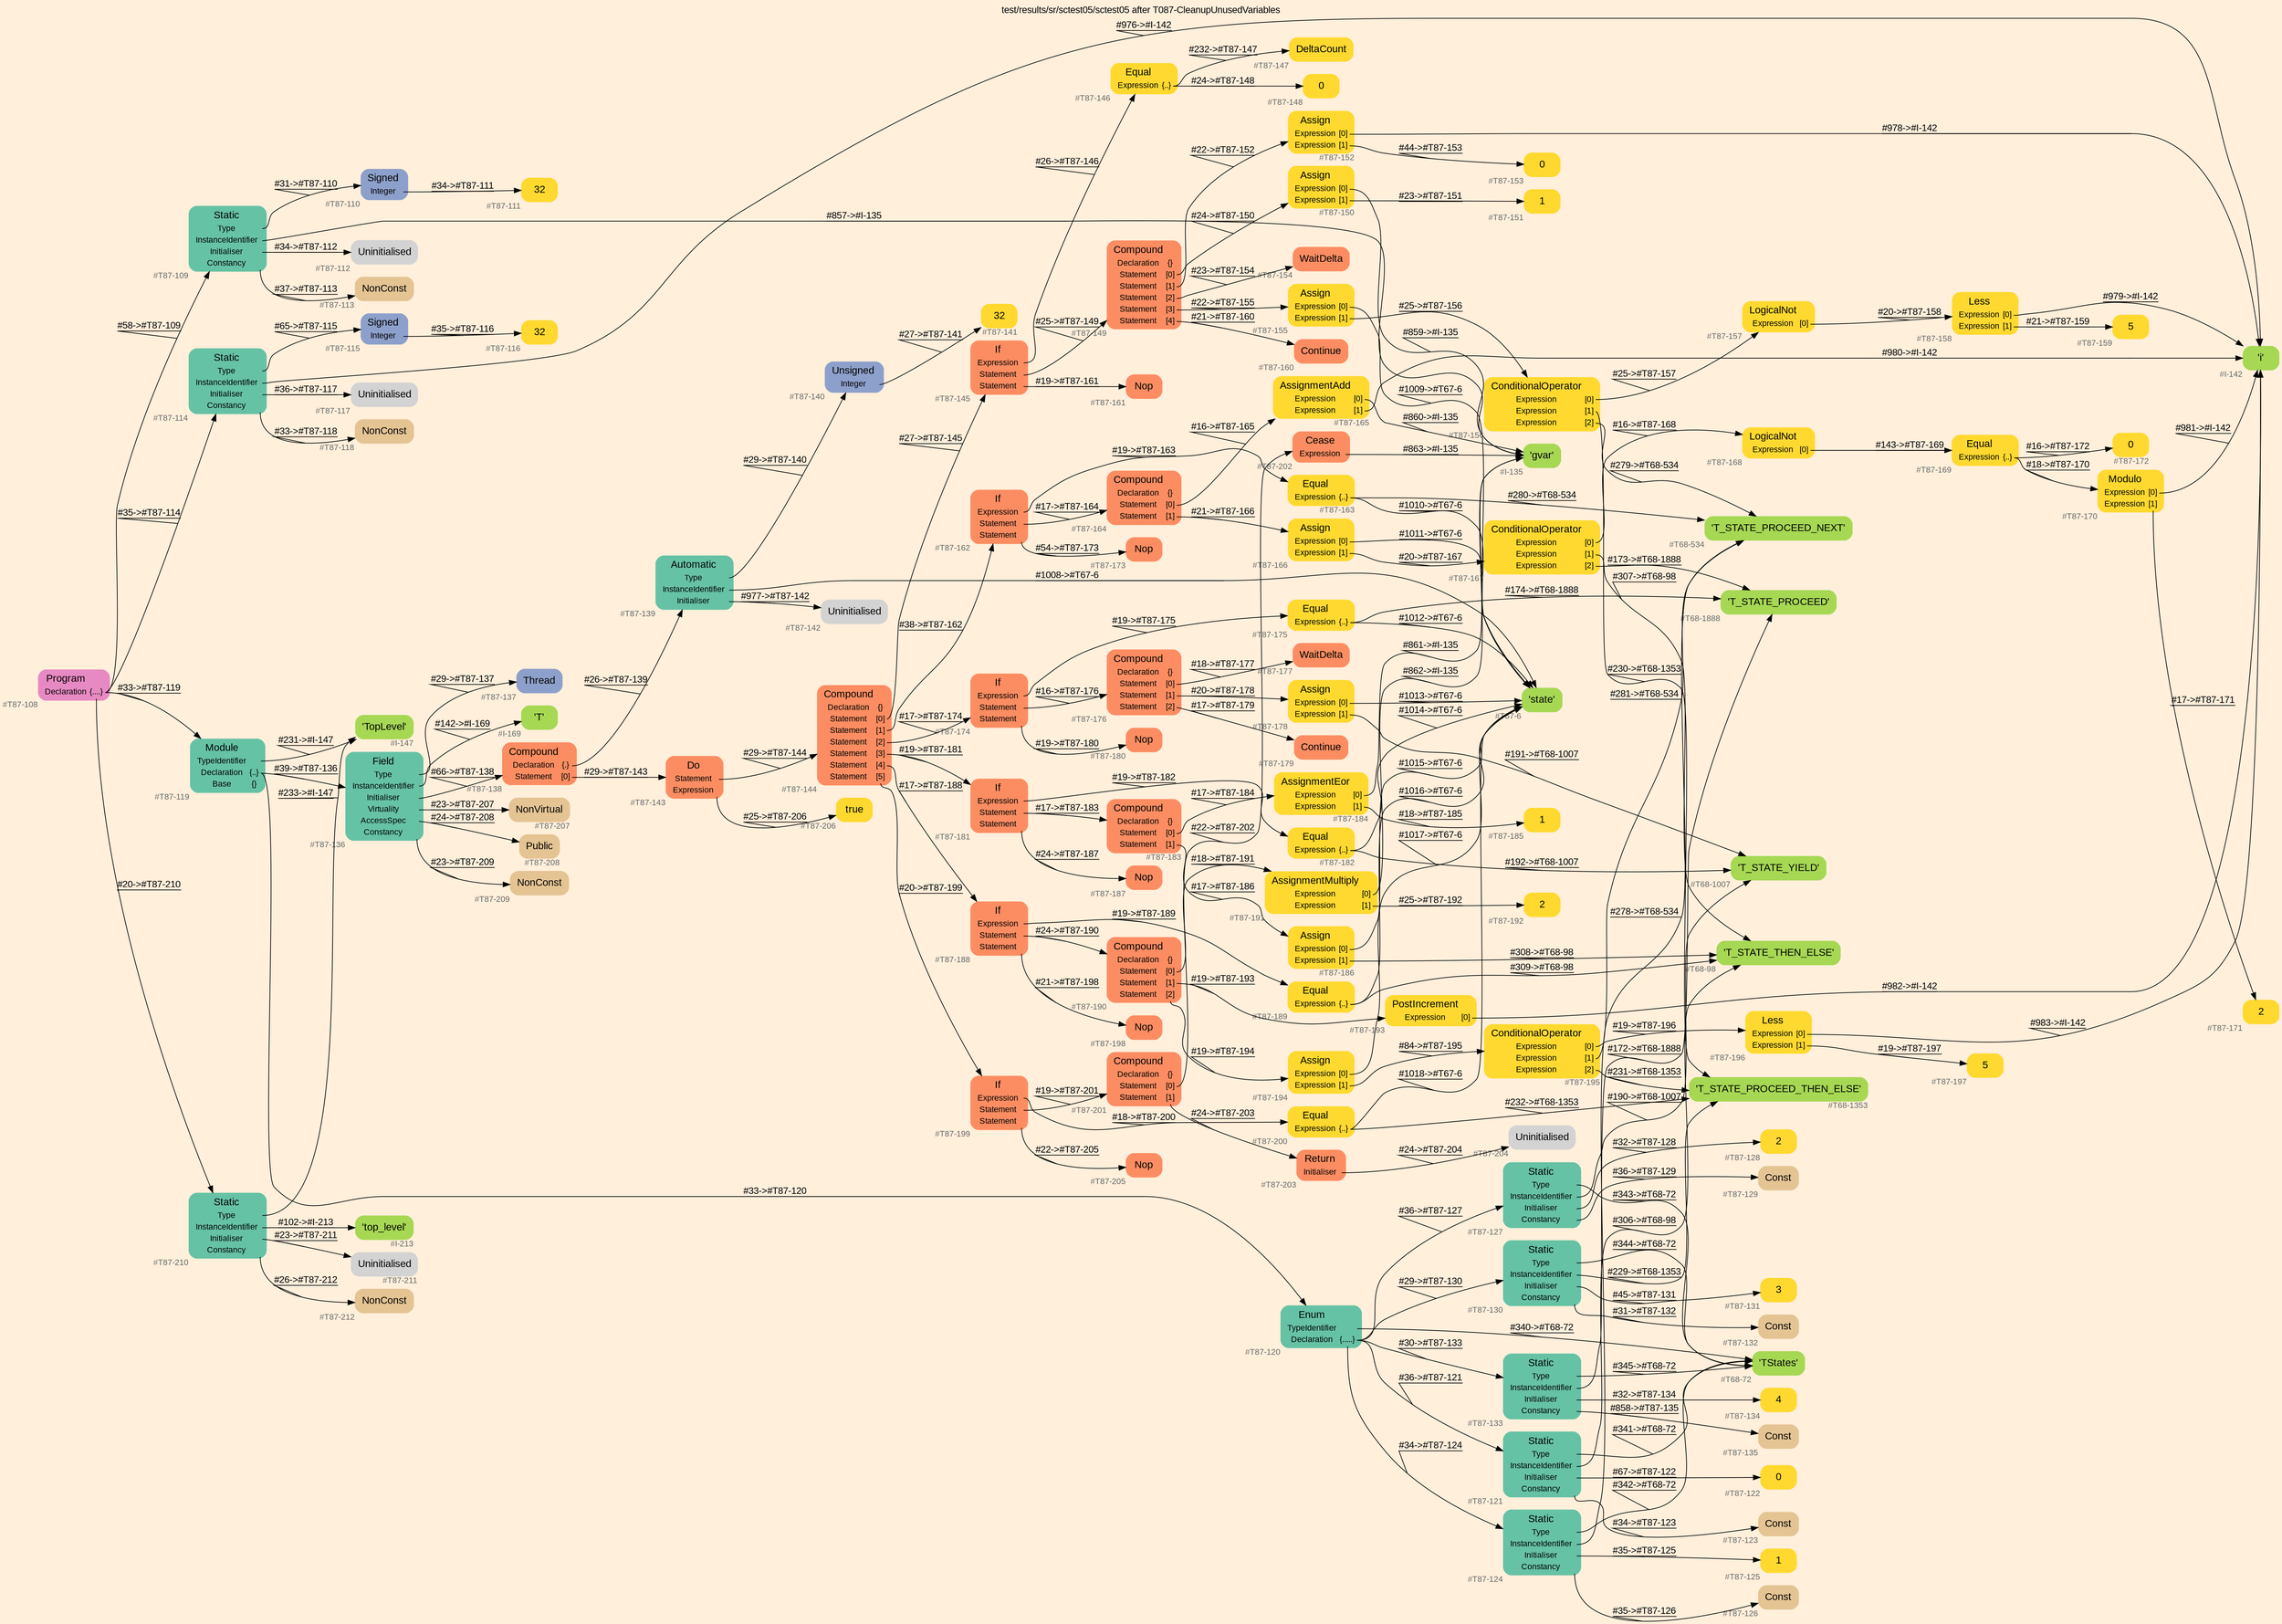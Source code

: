 digraph "test/results/sr/sctest05/sctest05 after T087-CleanupUnusedVariables" {
label = "test/results/sr/sctest05/sctest05 after T087-CleanupUnusedVariables"
labelloc = t
graph [
    rankdir = "LR"
    ranksep = 0.3
    bgcolor = antiquewhite1
    color = black
    fontcolor = black
    fontname = "Arial"
];
node [
    fontname = "Arial"
];
edge [
    fontname = "Arial"
];

// -------------------- node figure --------------------
// -------- block #T87-108 ----------
"#T87-108" [
    fillcolor = "/set28/4"
    xlabel = "#T87-108"
    fontsize = "12"
    fontcolor = grey40
    shape = "plaintext"
    label = <<TABLE BORDER="0" CELLBORDER="0" CELLSPACING="0">
     <TR><TD><FONT COLOR="black" POINT-SIZE="15">Program</FONT></TD></TR>
     <TR><TD><FONT COLOR="black" POINT-SIZE="12">Declaration</FONT></TD><TD PORT="port0"><FONT COLOR="black" POINT-SIZE="12">{....}</FONT></TD></TR>
    </TABLE>>
    style = "rounded,filled"
];

// -------- block #T87-109 ----------
"#T87-109" [
    fillcolor = "/set28/1"
    xlabel = "#T87-109"
    fontsize = "12"
    fontcolor = grey40
    shape = "plaintext"
    label = <<TABLE BORDER="0" CELLBORDER="0" CELLSPACING="0">
     <TR><TD><FONT COLOR="black" POINT-SIZE="15">Static</FONT></TD></TR>
     <TR><TD><FONT COLOR="black" POINT-SIZE="12">Type</FONT></TD><TD PORT="port0"></TD></TR>
     <TR><TD><FONT COLOR="black" POINT-SIZE="12">InstanceIdentifier</FONT></TD><TD PORT="port1"></TD></TR>
     <TR><TD><FONT COLOR="black" POINT-SIZE="12">Initialiser</FONT></TD><TD PORT="port2"></TD></TR>
     <TR><TD><FONT COLOR="black" POINT-SIZE="12">Constancy</FONT></TD><TD PORT="port3"></TD></TR>
    </TABLE>>
    style = "rounded,filled"
];

// -------- block #T87-110 ----------
"#T87-110" [
    fillcolor = "/set28/3"
    xlabel = "#T87-110"
    fontsize = "12"
    fontcolor = grey40
    shape = "plaintext"
    label = <<TABLE BORDER="0" CELLBORDER="0" CELLSPACING="0">
     <TR><TD><FONT COLOR="black" POINT-SIZE="15">Signed</FONT></TD></TR>
     <TR><TD><FONT COLOR="black" POINT-SIZE="12">Integer</FONT></TD><TD PORT="port0"></TD></TR>
    </TABLE>>
    style = "rounded,filled"
];

// -------- block #T87-111 ----------
"#T87-111" [
    fillcolor = "/set28/6"
    xlabel = "#T87-111"
    fontsize = "12"
    fontcolor = grey40
    shape = "plaintext"
    label = <<TABLE BORDER="0" CELLBORDER="0" CELLSPACING="0">
     <TR><TD><FONT COLOR="black" POINT-SIZE="15">32</FONT></TD></TR>
    </TABLE>>
    style = "rounded,filled"
];

// -------- block #I-135 ----------
"#I-135" [
    fillcolor = "/set28/5"
    xlabel = "#I-135"
    fontsize = "12"
    fontcolor = grey40
    shape = "plaintext"
    label = <<TABLE BORDER="0" CELLBORDER="0" CELLSPACING="0">
     <TR><TD><FONT COLOR="black" POINT-SIZE="15">'gvar'</FONT></TD></TR>
    </TABLE>>
    style = "rounded,filled"
];

// -------- block #T87-112 ----------
"#T87-112" [
    xlabel = "#T87-112"
    fontsize = "12"
    fontcolor = grey40
    shape = "plaintext"
    label = <<TABLE BORDER="0" CELLBORDER="0" CELLSPACING="0">
     <TR><TD><FONT COLOR="black" POINT-SIZE="15">Uninitialised</FONT></TD></TR>
    </TABLE>>
    style = "rounded,filled"
];

// -------- block #T87-113 ----------
"#T87-113" [
    fillcolor = "/set28/7"
    xlabel = "#T87-113"
    fontsize = "12"
    fontcolor = grey40
    shape = "plaintext"
    label = <<TABLE BORDER="0" CELLBORDER="0" CELLSPACING="0">
     <TR><TD><FONT COLOR="black" POINT-SIZE="15">NonConst</FONT></TD></TR>
    </TABLE>>
    style = "rounded,filled"
];

// -------- block #T87-114 ----------
"#T87-114" [
    fillcolor = "/set28/1"
    xlabel = "#T87-114"
    fontsize = "12"
    fontcolor = grey40
    shape = "plaintext"
    label = <<TABLE BORDER="0" CELLBORDER="0" CELLSPACING="0">
     <TR><TD><FONT COLOR="black" POINT-SIZE="15">Static</FONT></TD></TR>
     <TR><TD><FONT COLOR="black" POINT-SIZE="12">Type</FONT></TD><TD PORT="port0"></TD></TR>
     <TR><TD><FONT COLOR="black" POINT-SIZE="12">InstanceIdentifier</FONT></TD><TD PORT="port1"></TD></TR>
     <TR><TD><FONT COLOR="black" POINT-SIZE="12">Initialiser</FONT></TD><TD PORT="port2"></TD></TR>
     <TR><TD><FONT COLOR="black" POINT-SIZE="12">Constancy</FONT></TD><TD PORT="port3"></TD></TR>
    </TABLE>>
    style = "rounded,filled"
];

// -------- block #T87-115 ----------
"#T87-115" [
    fillcolor = "/set28/3"
    xlabel = "#T87-115"
    fontsize = "12"
    fontcolor = grey40
    shape = "plaintext"
    label = <<TABLE BORDER="0" CELLBORDER="0" CELLSPACING="0">
     <TR><TD><FONT COLOR="black" POINT-SIZE="15">Signed</FONT></TD></TR>
     <TR><TD><FONT COLOR="black" POINT-SIZE="12">Integer</FONT></TD><TD PORT="port0"></TD></TR>
    </TABLE>>
    style = "rounded,filled"
];

// -------- block #T87-116 ----------
"#T87-116" [
    fillcolor = "/set28/6"
    xlabel = "#T87-116"
    fontsize = "12"
    fontcolor = grey40
    shape = "plaintext"
    label = <<TABLE BORDER="0" CELLBORDER="0" CELLSPACING="0">
     <TR><TD><FONT COLOR="black" POINT-SIZE="15">32</FONT></TD></TR>
    </TABLE>>
    style = "rounded,filled"
];

// -------- block #I-142 ----------
"#I-142" [
    fillcolor = "/set28/5"
    xlabel = "#I-142"
    fontsize = "12"
    fontcolor = grey40
    shape = "plaintext"
    label = <<TABLE BORDER="0" CELLBORDER="0" CELLSPACING="0">
     <TR><TD><FONT COLOR="black" POINT-SIZE="15">'i'</FONT></TD></TR>
    </TABLE>>
    style = "rounded,filled"
];

// -------- block #T87-117 ----------
"#T87-117" [
    xlabel = "#T87-117"
    fontsize = "12"
    fontcolor = grey40
    shape = "plaintext"
    label = <<TABLE BORDER="0" CELLBORDER="0" CELLSPACING="0">
     <TR><TD><FONT COLOR="black" POINT-SIZE="15">Uninitialised</FONT></TD></TR>
    </TABLE>>
    style = "rounded,filled"
];

// -------- block #T87-118 ----------
"#T87-118" [
    fillcolor = "/set28/7"
    xlabel = "#T87-118"
    fontsize = "12"
    fontcolor = grey40
    shape = "plaintext"
    label = <<TABLE BORDER="0" CELLBORDER="0" CELLSPACING="0">
     <TR><TD><FONT COLOR="black" POINT-SIZE="15">NonConst</FONT></TD></TR>
    </TABLE>>
    style = "rounded,filled"
];

// -------- block #T87-119 ----------
"#T87-119" [
    fillcolor = "/set28/1"
    xlabel = "#T87-119"
    fontsize = "12"
    fontcolor = grey40
    shape = "plaintext"
    label = <<TABLE BORDER="0" CELLBORDER="0" CELLSPACING="0">
     <TR><TD><FONT COLOR="black" POINT-SIZE="15">Module</FONT></TD></TR>
     <TR><TD><FONT COLOR="black" POINT-SIZE="12">TypeIdentifier</FONT></TD><TD PORT="port0"></TD></TR>
     <TR><TD><FONT COLOR="black" POINT-SIZE="12">Declaration</FONT></TD><TD PORT="port1"><FONT COLOR="black" POINT-SIZE="12">{..}</FONT></TD></TR>
     <TR><TD><FONT COLOR="black" POINT-SIZE="12">Base</FONT></TD><TD PORT="port2"><FONT COLOR="black" POINT-SIZE="12">{}</FONT></TD></TR>
    </TABLE>>
    style = "rounded,filled"
];

// -------- block #I-147 ----------
"#I-147" [
    fillcolor = "/set28/5"
    xlabel = "#I-147"
    fontsize = "12"
    fontcolor = grey40
    shape = "plaintext"
    label = <<TABLE BORDER="0" CELLBORDER="0" CELLSPACING="0">
     <TR><TD><FONT COLOR="black" POINT-SIZE="15">'TopLevel'</FONT></TD></TR>
    </TABLE>>
    style = "rounded,filled"
];

// -------- block #T87-120 ----------
"#T87-120" [
    fillcolor = "/set28/1"
    xlabel = "#T87-120"
    fontsize = "12"
    fontcolor = grey40
    shape = "plaintext"
    label = <<TABLE BORDER="0" CELLBORDER="0" CELLSPACING="0">
     <TR><TD><FONT COLOR="black" POINT-SIZE="15">Enum</FONT></TD></TR>
     <TR><TD><FONT COLOR="black" POINT-SIZE="12">TypeIdentifier</FONT></TD><TD PORT="port0"></TD></TR>
     <TR><TD><FONT COLOR="black" POINT-SIZE="12">Declaration</FONT></TD><TD PORT="port1"><FONT COLOR="black" POINT-SIZE="12">{.....}</FONT></TD></TR>
    </TABLE>>
    style = "rounded,filled"
];

// -------- block #T68-72 ----------
"#T68-72" [
    fillcolor = "/set28/5"
    xlabel = "#T68-72"
    fontsize = "12"
    fontcolor = grey40
    shape = "plaintext"
    label = <<TABLE BORDER="0" CELLBORDER="0" CELLSPACING="0">
     <TR><TD><FONT COLOR="black" POINT-SIZE="15">'TStates'</FONT></TD></TR>
    </TABLE>>
    style = "rounded,filled"
];

// -------- block #T87-121 ----------
"#T87-121" [
    fillcolor = "/set28/1"
    xlabel = "#T87-121"
    fontsize = "12"
    fontcolor = grey40
    shape = "plaintext"
    label = <<TABLE BORDER="0" CELLBORDER="0" CELLSPACING="0">
     <TR><TD><FONT COLOR="black" POINT-SIZE="15">Static</FONT></TD></TR>
     <TR><TD><FONT COLOR="black" POINT-SIZE="12">Type</FONT></TD><TD PORT="port0"></TD></TR>
     <TR><TD><FONT COLOR="black" POINT-SIZE="12">InstanceIdentifier</FONT></TD><TD PORT="port1"></TD></TR>
     <TR><TD><FONT COLOR="black" POINT-SIZE="12">Initialiser</FONT></TD><TD PORT="port2"></TD></TR>
     <TR><TD><FONT COLOR="black" POINT-SIZE="12">Constancy</FONT></TD><TD PORT="port3"></TD></TR>
    </TABLE>>
    style = "rounded,filled"
];

// -------- block #T68-98 ----------
"#T68-98" [
    fillcolor = "/set28/5"
    xlabel = "#T68-98"
    fontsize = "12"
    fontcolor = grey40
    shape = "plaintext"
    label = <<TABLE BORDER="0" CELLBORDER="0" CELLSPACING="0">
     <TR><TD><FONT COLOR="black" POINT-SIZE="15">'T_STATE_THEN_ELSE'</FONT></TD></TR>
    </TABLE>>
    style = "rounded,filled"
];

// -------- block #T87-122 ----------
"#T87-122" [
    fillcolor = "/set28/6"
    xlabel = "#T87-122"
    fontsize = "12"
    fontcolor = grey40
    shape = "plaintext"
    label = <<TABLE BORDER="0" CELLBORDER="0" CELLSPACING="0">
     <TR><TD><FONT COLOR="black" POINT-SIZE="15">0</FONT></TD></TR>
    </TABLE>>
    style = "rounded,filled"
];

// -------- block #T87-123 ----------
"#T87-123" [
    fillcolor = "/set28/7"
    xlabel = "#T87-123"
    fontsize = "12"
    fontcolor = grey40
    shape = "plaintext"
    label = <<TABLE BORDER="0" CELLBORDER="0" CELLSPACING="0">
     <TR><TD><FONT COLOR="black" POINT-SIZE="15">Const</FONT></TD></TR>
    </TABLE>>
    style = "rounded,filled"
];

// -------- block #T87-124 ----------
"#T87-124" [
    fillcolor = "/set28/1"
    xlabel = "#T87-124"
    fontsize = "12"
    fontcolor = grey40
    shape = "plaintext"
    label = <<TABLE BORDER="0" CELLBORDER="0" CELLSPACING="0">
     <TR><TD><FONT COLOR="black" POINT-SIZE="15">Static</FONT></TD></TR>
     <TR><TD><FONT COLOR="black" POINT-SIZE="12">Type</FONT></TD><TD PORT="port0"></TD></TR>
     <TR><TD><FONT COLOR="black" POINT-SIZE="12">InstanceIdentifier</FONT></TD><TD PORT="port1"></TD></TR>
     <TR><TD><FONT COLOR="black" POINT-SIZE="12">Initialiser</FONT></TD><TD PORT="port2"></TD></TR>
     <TR><TD><FONT COLOR="black" POINT-SIZE="12">Constancy</FONT></TD><TD PORT="port3"></TD></TR>
    </TABLE>>
    style = "rounded,filled"
];

// -------- block #T68-534 ----------
"#T68-534" [
    fillcolor = "/set28/5"
    xlabel = "#T68-534"
    fontsize = "12"
    fontcolor = grey40
    shape = "plaintext"
    label = <<TABLE BORDER="0" CELLBORDER="0" CELLSPACING="0">
     <TR><TD><FONT COLOR="black" POINT-SIZE="15">'T_STATE_PROCEED_NEXT'</FONT></TD></TR>
    </TABLE>>
    style = "rounded,filled"
];

// -------- block #T87-125 ----------
"#T87-125" [
    fillcolor = "/set28/6"
    xlabel = "#T87-125"
    fontsize = "12"
    fontcolor = grey40
    shape = "plaintext"
    label = <<TABLE BORDER="0" CELLBORDER="0" CELLSPACING="0">
     <TR><TD><FONT COLOR="black" POINT-SIZE="15">1</FONT></TD></TR>
    </TABLE>>
    style = "rounded,filled"
];

// -------- block #T87-126 ----------
"#T87-126" [
    fillcolor = "/set28/7"
    xlabel = "#T87-126"
    fontsize = "12"
    fontcolor = grey40
    shape = "plaintext"
    label = <<TABLE BORDER="0" CELLBORDER="0" CELLSPACING="0">
     <TR><TD><FONT COLOR="black" POINT-SIZE="15">Const</FONT></TD></TR>
    </TABLE>>
    style = "rounded,filled"
];

// -------- block #T87-127 ----------
"#T87-127" [
    fillcolor = "/set28/1"
    xlabel = "#T87-127"
    fontsize = "12"
    fontcolor = grey40
    shape = "plaintext"
    label = <<TABLE BORDER="0" CELLBORDER="0" CELLSPACING="0">
     <TR><TD><FONT COLOR="black" POINT-SIZE="15">Static</FONT></TD></TR>
     <TR><TD><FONT COLOR="black" POINT-SIZE="12">Type</FONT></TD><TD PORT="port0"></TD></TR>
     <TR><TD><FONT COLOR="black" POINT-SIZE="12">InstanceIdentifier</FONT></TD><TD PORT="port1"></TD></TR>
     <TR><TD><FONT COLOR="black" POINT-SIZE="12">Initialiser</FONT></TD><TD PORT="port2"></TD></TR>
     <TR><TD><FONT COLOR="black" POINT-SIZE="12">Constancy</FONT></TD><TD PORT="port3"></TD></TR>
    </TABLE>>
    style = "rounded,filled"
];

// -------- block #T68-1007 ----------
"#T68-1007" [
    fillcolor = "/set28/5"
    xlabel = "#T68-1007"
    fontsize = "12"
    fontcolor = grey40
    shape = "plaintext"
    label = <<TABLE BORDER="0" CELLBORDER="0" CELLSPACING="0">
     <TR><TD><FONT COLOR="black" POINT-SIZE="15">'T_STATE_YIELD'</FONT></TD></TR>
    </TABLE>>
    style = "rounded,filled"
];

// -------- block #T87-128 ----------
"#T87-128" [
    fillcolor = "/set28/6"
    xlabel = "#T87-128"
    fontsize = "12"
    fontcolor = grey40
    shape = "plaintext"
    label = <<TABLE BORDER="0" CELLBORDER="0" CELLSPACING="0">
     <TR><TD><FONT COLOR="black" POINT-SIZE="15">2</FONT></TD></TR>
    </TABLE>>
    style = "rounded,filled"
];

// -------- block #T87-129 ----------
"#T87-129" [
    fillcolor = "/set28/7"
    xlabel = "#T87-129"
    fontsize = "12"
    fontcolor = grey40
    shape = "plaintext"
    label = <<TABLE BORDER="0" CELLBORDER="0" CELLSPACING="0">
     <TR><TD><FONT COLOR="black" POINT-SIZE="15">Const</FONT></TD></TR>
    </TABLE>>
    style = "rounded,filled"
];

// -------- block #T87-130 ----------
"#T87-130" [
    fillcolor = "/set28/1"
    xlabel = "#T87-130"
    fontsize = "12"
    fontcolor = grey40
    shape = "plaintext"
    label = <<TABLE BORDER="0" CELLBORDER="0" CELLSPACING="0">
     <TR><TD><FONT COLOR="black" POINT-SIZE="15">Static</FONT></TD></TR>
     <TR><TD><FONT COLOR="black" POINT-SIZE="12">Type</FONT></TD><TD PORT="port0"></TD></TR>
     <TR><TD><FONT COLOR="black" POINT-SIZE="12">InstanceIdentifier</FONT></TD><TD PORT="port1"></TD></TR>
     <TR><TD><FONT COLOR="black" POINT-SIZE="12">Initialiser</FONT></TD><TD PORT="port2"></TD></TR>
     <TR><TD><FONT COLOR="black" POINT-SIZE="12">Constancy</FONT></TD><TD PORT="port3"></TD></TR>
    </TABLE>>
    style = "rounded,filled"
];

// -------- block #T68-1353 ----------
"#T68-1353" [
    fillcolor = "/set28/5"
    xlabel = "#T68-1353"
    fontsize = "12"
    fontcolor = grey40
    shape = "plaintext"
    label = <<TABLE BORDER="0" CELLBORDER="0" CELLSPACING="0">
     <TR><TD><FONT COLOR="black" POINT-SIZE="15">'T_STATE_PROCEED_THEN_ELSE'</FONT></TD></TR>
    </TABLE>>
    style = "rounded,filled"
];

// -------- block #T87-131 ----------
"#T87-131" [
    fillcolor = "/set28/6"
    xlabel = "#T87-131"
    fontsize = "12"
    fontcolor = grey40
    shape = "plaintext"
    label = <<TABLE BORDER="0" CELLBORDER="0" CELLSPACING="0">
     <TR><TD><FONT COLOR="black" POINT-SIZE="15">3</FONT></TD></TR>
    </TABLE>>
    style = "rounded,filled"
];

// -------- block #T87-132 ----------
"#T87-132" [
    fillcolor = "/set28/7"
    xlabel = "#T87-132"
    fontsize = "12"
    fontcolor = grey40
    shape = "plaintext"
    label = <<TABLE BORDER="0" CELLBORDER="0" CELLSPACING="0">
     <TR><TD><FONT COLOR="black" POINT-SIZE="15">Const</FONT></TD></TR>
    </TABLE>>
    style = "rounded,filled"
];

// -------- block #T87-133 ----------
"#T87-133" [
    fillcolor = "/set28/1"
    xlabel = "#T87-133"
    fontsize = "12"
    fontcolor = grey40
    shape = "plaintext"
    label = <<TABLE BORDER="0" CELLBORDER="0" CELLSPACING="0">
     <TR><TD><FONT COLOR="black" POINT-SIZE="15">Static</FONT></TD></TR>
     <TR><TD><FONT COLOR="black" POINT-SIZE="12">Type</FONT></TD><TD PORT="port0"></TD></TR>
     <TR><TD><FONT COLOR="black" POINT-SIZE="12">InstanceIdentifier</FONT></TD><TD PORT="port1"></TD></TR>
     <TR><TD><FONT COLOR="black" POINT-SIZE="12">Initialiser</FONT></TD><TD PORT="port2"></TD></TR>
     <TR><TD><FONT COLOR="black" POINT-SIZE="12">Constancy</FONT></TD><TD PORT="port3"></TD></TR>
    </TABLE>>
    style = "rounded,filled"
];

// -------- block #T68-1888 ----------
"#T68-1888" [
    fillcolor = "/set28/5"
    xlabel = "#T68-1888"
    fontsize = "12"
    fontcolor = grey40
    shape = "plaintext"
    label = <<TABLE BORDER="0" CELLBORDER="0" CELLSPACING="0">
     <TR><TD><FONT COLOR="black" POINT-SIZE="15">'T_STATE_PROCEED'</FONT></TD></TR>
    </TABLE>>
    style = "rounded,filled"
];

// -------- block #T87-134 ----------
"#T87-134" [
    fillcolor = "/set28/6"
    xlabel = "#T87-134"
    fontsize = "12"
    fontcolor = grey40
    shape = "plaintext"
    label = <<TABLE BORDER="0" CELLBORDER="0" CELLSPACING="0">
     <TR><TD><FONT COLOR="black" POINT-SIZE="15">4</FONT></TD></TR>
    </TABLE>>
    style = "rounded,filled"
];

// -------- block #T87-135 ----------
"#T87-135" [
    fillcolor = "/set28/7"
    xlabel = "#T87-135"
    fontsize = "12"
    fontcolor = grey40
    shape = "plaintext"
    label = <<TABLE BORDER="0" CELLBORDER="0" CELLSPACING="0">
     <TR><TD><FONT COLOR="black" POINT-SIZE="15">Const</FONT></TD></TR>
    </TABLE>>
    style = "rounded,filled"
];

// -------- block #T87-136 ----------
"#T87-136" [
    fillcolor = "/set28/1"
    xlabel = "#T87-136"
    fontsize = "12"
    fontcolor = grey40
    shape = "plaintext"
    label = <<TABLE BORDER="0" CELLBORDER="0" CELLSPACING="0">
     <TR><TD><FONT COLOR="black" POINT-SIZE="15">Field</FONT></TD></TR>
     <TR><TD><FONT COLOR="black" POINT-SIZE="12">Type</FONT></TD><TD PORT="port0"></TD></TR>
     <TR><TD><FONT COLOR="black" POINT-SIZE="12">InstanceIdentifier</FONT></TD><TD PORT="port1"></TD></TR>
     <TR><TD><FONT COLOR="black" POINT-SIZE="12">Initialiser</FONT></TD><TD PORT="port2"></TD></TR>
     <TR><TD><FONT COLOR="black" POINT-SIZE="12">Virtuality</FONT></TD><TD PORT="port3"></TD></TR>
     <TR><TD><FONT COLOR="black" POINT-SIZE="12">AccessSpec</FONT></TD><TD PORT="port4"></TD></TR>
     <TR><TD><FONT COLOR="black" POINT-SIZE="12">Constancy</FONT></TD><TD PORT="port5"></TD></TR>
    </TABLE>>
    style = "rounded,filled"
];

// -------- block #T87-137 ----------
"#T87-137" [
    fillcolor = "/set28/3"
    xlabel = "#T87-137"
    fontsize = "12"
    fontcolor = grey40
    shape = "plaintext"
    label = <<TABLE BORDER="0" CELLBORDER="0" CELLSPACING="0">
     <TR><TD><FONT COLOR="black" POINT-SIZE="15">Thread</FONT></TD></TR>
    </TABLE>>
    style = "rounded,filled"
];

// -------- block #I-169 ----------
"#I-169" [
    fillcolor = "/set28/5"
    xlabel = "#I-169"
    fontsize = "12"
    fontcolor = grey40
    shape = "plaintext"
    label = <<TABLE BORDER="0" CELLBORDER="0" CELLSPACING="0">
     <TR><TD><FONT COLOR="black" POINT-SIZE="15">'T'</FONT></TD></TR>
    </TABLE>>
    style = "rounded,filled"
];

// -------- block #T87-138 ----------
"#T87-138" [
    fillcolor = "/set28/2"
    xlabel = "#T87-138"
    fontsize = "12"
    fontcolor = grey40
    shape = "plaintext"
    label = <<TABLE BORDER="0" CELLBORDER="0" CELLSPACING="0">
     <TR><TD><FONT COLOR="black" POINT-SIZE="15">Compound</FONT></TD></TR>
     <TR><TD><FONT COLOR="black" POINT-SIZE="12">Declaration</FONT></TD><TD PORT="port0"><FONT COLOR="black" POINT-SIZE="12">{.}</FONT></TD></TR>
     <TR><TD><FONT COLOR="black" POINT-SIZE="12">Statement</FONT></TD><TD PORT="port1"><FONT COLOR="black" POINT-SIZE="12">[0]</FONT></TD></TR>
    </TABLE>>
    style = "rounded,filled"
];

// -------- block #T87-139 ----------
"#T87-139" [
    fillcolor = "/set28/1"
    xlabel = "#T87-139"
    fontsize = "12"
    fontcolor = grey40
    shape = "plaintext"
    label = <<TABLE BORDER="0" CELLBORDER="0" CELLSPACING="0">
     <TR><TD><FONT COLOR="black" POINT-SIZE="15">Automatic</FONT></TD></TR>
     <TR><TD><FONT COLOR="black" POINT-SIZE="12">Type</FONT></TD><TD PORT="port0"></TD></TR>
     <TR><TD><FONT COLOR="black" POINT-SIZE="12">InstanceIdentifier</FONT></TD><TD PORT="port1"></TD></TR>
     <TR><TD><FONT COLOR="black" POINT-SIZE="12">Initialiser</FONT></TD><TD PORT="port2"></TD></TR>
    </TABLE>>
    style = "rounded,filled"
];

// -------- block #T87-140 ----------
"#T87-140" [
    fillcolor = "/set28/3"
    xlabel = "#T87-140"
    fontsize = "12"
    fontcolor = grey40
    shape = "plaintext"
    label = <<TABLE BORDER="0" CELLBORDER="0" CELLSPACING="0">
     <TR><TD><FONT COLOR="black" POINT-SIZE="15">Unsigned</FONT></TD></TR>
     <TR><TD><FONT COLOR="black" POINT-SIZE="12">Integer</FONT></TD><TD PORT="port0"></TD></TR>
    </TABLE>>
    style = "rounded,filled"
];

// -------- block #T87-141 ----------
"#T87-141" [
    fillcolor = "/set28/6"
    xlabel = "#T87-141"
    fontsize = "12"
    fontcolor = grey40
    shape = "plaintext"
    label = <<TABLE BORDER="0" CELLBORDER="0" CELLSPACING="0">
     <TR><TD><FONT COLOR="black" POINT-SIZE="15">32</FONT></TD></TR>
    </TABLE>>
    style = "rounded,filled"
];

// -------- block #T67-6 ----------
"#T67-6" [
    fillcolor = "/set28/5"
    xlabel = "#T67-6"
    fontsize = "12"
    fontcolor = grey40
    shape = "plaintext"
    label = <<TABLE BORDER="0" CELLBORDER="0" CELLSPACING="0">
     <TR><TD><FONT COLOR="black" POINT-SIZE="15">'state'</FONT></TD></TR>
    </TABLE>>
    style = "rounded,filled"
];

// -------- block #T87-142 ----------
"#T87-142" [
    xlabel = "#T87-142"
    fontsize = "12"
    fontcolor = grey40
    shape = "plaintext"
    label = <<TABLE BORDER="0" CELLBORDER="0" CELLSPACING="0">
     <TR><TD><FONT COLOR="black" POINT-SIZE="15">Uninitialised</FONT></TD></TR>
    </TABLE>>
    style = "rounded,filled"
];

// -------- block #T87-143 ----------
"#T87-143" [
    fillcolor = "/set28/2"
    xlabel = "#T87-143"
    fontsize = "12"
    fontcolor = grey40
    shape = "plaintext"
    label = <<TABLE BORDER="0" CELLBORDER="0" CELLSPACING="0">
     <TR><TD><FONT COLOR="black" POINT-SIZE="15">Do</FONT></TD></TR>
     <TR><TD><FONT COLOR="black" POINT-SIZE="12">Statement</FONT></TD><TD PORT="port0"></TD></TR>
     <TR><TD><FONT COLOR="black" POINT-SIZE="12">Expression</FONT></TD><TD PORT="port1"></TD></TR>
    </TABLE>>
    style = "rounded,filled"
];

// -------- block #T87-144 ----------
"#T87-144" [
    fillcolor = "/set28/2"
    xlabel = "#T87-144"
    fontsize = "12"
    fontcolor = grey40
    shape = "plaintext"
    label = <<TABLE BORDER="0" CELLBORDER="0" CELLSPACING="0">
     <TR><TD><FONT COLOR="black" POINT-SIZE="15">Compound</FONT></TD></TR>
     <TR><TD><FONT COLOR="black" POINT-SIZE="12">Declaration</FONT></TD><TD PORT="port0"><FONT COLOR="black" POINT-SIZE="12">{}</FONT></TD></TR>
     <TR><TD><FONT COLOR="black" POINT-SIZE="12">Statement</FONT></TD><TD PORT="port1"><FONT COLOR="black" POINT-SIZE="12">[0]</FONT></TD></TR>
     <TR><TD><FONT COLOR="black" POINT-SIZE="12">Statement</FONT></TD><TD PORT="port2"><FONT COLOR="black" POINT-SIZE="12">[1]</FONT></TD></TR>
     <TR><TD><FONT COLOR="black" POINT-SIZE="12">Statement</FONT></TD><TD PORT="port3"><FONT COLOR="black" POINT-SIZE="12">[2]</FONT></TD></TR>
     <TR><TD><FONT COLOR="black" POINT-SIZE="12">Statement</FONT></TD><TD PORT="port4"><FONT COLOR="black" POINT-SIZE="12">[3]</FONT></TD></TR>
     <TR><TD><FONT COLOR="black" POINT-SIZE="12">Statement</FONT></TD><TD PORT="port5"><FONT COLOR="black" POINT-SIZE="12">[4]</FONT></TD></TR>
     <TR><TD><FONT COLOR="black" POINT-SIZE="12">Statement</FONT></TD><TD PORT="port6"><FONT COLOR="black" POINT-SIZE="12">[5]</FONT></TD></TR>
    </TABLE>>
    style = "rounded,filled"
];

// -------- block #T87-145 ----------
"#T87-145" [
    fillcolor = "/set28/2"
    xlabel = "#T87-145"
    fontsize = "12"
    fontcolor = grey40
    shape = "plaintext"
    label = <<TABLE BORDER="0" CELLBORDER="0" CELLSPACING="0">
     <TR><TD><FONT COLOR="black" POINT-SIZE="15">If</FONT></TD></TR>
     <TR><TD><FONT COLOR="black" POINT-SIZE="12">Expression</FONT></TD><TD PORT="port0"></TD></TR>
     <TR><TD><FONT COLOR="black" POINT-SIZE="12">Statement</FONT></TD><TD PORT="port1"></TD></TR>
     <TR><TD><FONT COLOR="black" POINT-SIZE="12">Statement</FONT></TD><TD PORT="port2"></TD></TR>
    </TABLE>>
    style = "rounded,filled"
];

// -------- block #T87-146 ----------
"#T87-146" [
    fillcolor = "/set28/6"
    xlabel = "#T87-146"
    fontsize = "12"
    fontcolor = grey40
    shape = "plaintext"
    label = <<TABLE BORDER="0" CELLBORDER="0" CELLSPACING="0">
     <TR><TD><FONT COLOR="black" POINT-SIZE="15">Equal</FONT></TD></TR>
     <TR><TD><FONT COLOR="black" POINT-SIZE="12">Expression</FONT></TD><TD PORT="port0"><FONT COLOR="black" POINT-SIZE="12">{..}</FONT></TD></TR>
    </TABLE>>
    style = "rounded,filled"
];

// -------- block #T87-147 ----------
"#T87-147" [
    fillcolor = "/set28/6"
    xlabel = "#T87-147"
    fontsize = "12"
    fontcolor = grey40
    shape = "plaintext"
    label = <<TABLE BORDER="0" CELLBORDER="0" CELLSPACING="0">
     <TR><TD><FONT COLOR="black" POINT-SIZE="15">DeltaCount</FONT></TD></TR>
    </TABLE>>
    style = "rounded,filled"
];

// -------- block #T87-148 ----------
"#T87-148" [
    fillcolor = "/set28/6"
    xlabel = "#T87-148"
    fontsize = "12"
    fontcolor = grey40
    shape = "plaintext"
    label = <<TABLE BORDER="0" CELLBORDER="0" CELLSPACING="0">
     <TR><TD><FONT COLOR="black" POINT-SIZE="15">0</FONT></TD></TR>
    </TABLE>>
    style = "rounded,filled"
];

// -------- block #T87-149 ----------
"#T87-149" [
    fillcolor = "/set28/2"
    xlabel = "#T87-149"
    fontsize = "12"
    fontcolor = grey40
    shape = "plaintext"
    label = <<TABLE BORDER="0" CELLBORDER="0" CELLSPACING="0">
     <TR><TD><FONT COLOR="black" POINT-SIZE="15">Compound</FONT></TD></TR>
     <TR><TD><FONT COLOR="black" POINT-SIZE="12">Declaration</FONT></TD><TD PORT="port0"><FONT COLOR="black" POINT-SIZE="12">{}</FONT></TD></TR>
     <TR><TD><FONT COLOR="black" POINT-SIZE="12">Statement</FONT></TD><TD PORT="port1"><FONT COLOR="black" POINT-SIZE="12">[0]</FONT></TD></TR>
     <TR><TD><FONT COLOR="black" POINT-SIZE="12">Statement</FONT></TD><TD PORT="port2"><FONT COLOR="black" POINT-SIZE="12">[1]</FONT></TD></TR>
     <TR><TD><FONT COLOR="black" POINT-SIZE="12">Statement</FONT></TD><TD PORT="port3"><FONT COLOR="black" POINT-SIZE="12">[2]</FONT></TD></TR>
     <TR><TD><FONT COLOR="black" POINT-SIZE="12">Statement</FONT></TD><TD PORT="port4"><FONT COLOR="black" POINT-SIZE="12">[3]</FONT></TD></TR>
     <TR><TD><FONT COLOR="black" POINT-SIZE="12">Statement</FONT></TD><TD PORT="port5"><FONT COLOR="black" POINT-SIZE="12">[4]</FONT></TD></TR>
    </TABLE>>
    style = "rounded,filled"
];

// -------- block #T87-150 ----------
"#T87-150" [
    fillcolor = "/set28/6"
    xlabel = "#T87-150"
    fontsize = "12"
    fontcolor = grey40
    shape = "plaintext"
    label = <<TABLE BORDER="0" CELLBORDER="0" CELLSPACING="0">
     <TR><TD><FONT COLOR="black" POINT-SIZE="15">Assign</FONT></TD></TR>
     <TR><TD><FONT COLOR="black" POINT-SIZE="12">Expression</FONT></TD><TD PORT="port0"><FONT COLOR="black" POINT-SIZE="12">[0]</FONT></TD></TR>
     <TR><TD><FONT COLOR="black" POINT-SIZE="12">Expression</FONT></TD><TD PORT="port1"><FONT COLOR="black" POINT-SIZE="12">[1]</FONT></TD></TR>
    </TABLE>>
    style = "rounded,filled"
];

// -------- block #T87-151 ----------
"#T87-151" [
    fillcolor = "/set28/6"
    xlabel = "#T87-151"
    fontsize = "12"
    fontcolor = grey40
    shape = "plaintext"
    label = <<TABLE BORDER="0" CELLBORDER="0" CELLSPACING="0">
     <TR><TD><FONT COLOR="black" POINT-SIZE="15">1</FONT></TD></TR>
    </TABLE>>
    style = "rounded,filled"
];

// -------- block #T87-152 ----------
"#T87-152" [
    fillcolor = "/set28/6"
    xlabel = "#T87-152"
    fontsize = "12"
    fontcolor = grey40
    shape = "plaintext"
    label = <<TABLE BORDER="0" CELLBORDER="0" CELLSPACING="0">
     <TR><TD><FONT COLOR="black" POINT-SIZE="15">Assign</FONT></TD></TR>
     <TR><TD><FONT COLOR="black" POINT-SIZE="12">Expression</FONT></TD><TD PORT="port0"><FONT COLOR="black" POINT-SIZE="12">[0]</FONT></TD></TR>
     <TR><TD><FONT COLOR="black" POINT-SIZE="12">Expression</FONT></TD><TD PORT="port1"><FONT COLOR="black" POINT-SIZE="12">[1]</FONT></TD></TR>
    </TABLE>>
    style = "rounded,filled"
];

// -------- block #T87-153 ----------
"#T87-153" [
    fillcolor = "/set28/6"
    xlabel = "#T87-153"
    fontsize = "12"
    fontcolor = grey40
    shape = "plaintext"
    label = <<TABLE BORDER="0" CELLBORDER="0" CELLSPACING="0">
     <TR><TD><FONT COLOR="black" POINT-SIZE="15">0</FONT></TD></TR>
    </TABLE>>
    style = "rounded,filled"
];

// -------- block #T87-154 ----------
"#T87-154" [
    fillcolor = "/set28/2"
    xlabel = "#T87-154"
    fontsize = "12"
    fontcolor = grey40
    shape = "plaintext"
    label = <<TABLE BORDER="0" CELLBORDER="0" CELLSPACING="0">
     <TR><TD><FONT COLOR="black" POINT-SIZE="15">WaitDelta</FONT></TD></TR>
    </TABLE>>
    style = "rounded,filled"
];

// -------- block #T87-155 ----------
"#T87-155" [
    fillcolor = "/set28/6"
    xlabel = "#T87-155"
    fontsize = "12"
    fontcolor = grey40
    shape = "plaintext"
    label = <<TABLE BORDER="0" CELLBORDER="0" CELLSPACING="0">
     <TR><TD><FONT COLOR="black" POINT-SIZE="15">Assign</FONT></TD></TR>
     <TR><TD><FONT COLOR="black" POINT-SIZE="12">Expression</FONT></TD><TD PORT="port0"><FONT COLOR="black" POINT-SIZE="12">[0]</FONT></TD></TR>
     <TR><TD><FONT COLOR="black" POINT-SIZE="12">Expression</FONT></TD><TD PORT="port1"><FONT COLOR="black" POINT-SIZE="12">[1]</FONT></TD></TR>
    </TABLE>>
    style = "rounded,filled"
];

// -------- block #T87-156 ----------
"#T87-156" [
    fillcolor = "/set28/6"
    xlabel = "#T87-156"
    fontsize = "12"
    fontcolor = grey40
    shape = "plaintext"
    label = <<TABLE BORDER="0" CELLBORDER="0" CELLSPACING="0">
     <TR><TD><FONT COLOR="black" POINT-SIZE="15">ConditionalOperator</FONT></TD></TR>
     <TR><TD><FONT COLOR="black" POINT-SIZE="12">Expression</FONT></TD><TD PORT="port0"><FONT COLOR="black" POINT-SIZE="12">[0]</FONT></TD></TR>
     <TR><TD><FONT COLOR="black" POINT-SIZE="12">Expression</FONT></TD><TD PORT="port1"><FONT COLOR="black" POINT-SIZE="12">[1]</FONT></TD></TR>
     <TR><TD><FONT COLOR="black" POINT-SIZE="12">Expression</FONT></TD><TD PORT="port2"><FONT COLOR="black" POINT-SIZE="12">[2]</FONT></TD></TR>
    </TABLE>>
    style = "rounded,filled"
];

// -------- block #T87-157 ----------
"#T87-157" [
    fillcolor = "/set28/6"
    xlabel = "#T87-157"
    fontsize = "12"
    fontcolor = grey40
    shape = "plaintext"
    label = <<TABLE BORDER="0" CELLBORDER="0" CELLSPACING="0">
     <TR><TD><FONT COLOR="black" POINT-SIZE="15">LogicalNot</FONT></TD></TR>
     <TR><TD><FONT COLOR="black" POINT-SIZE="12">Expression</FONT></TD><TD PORT="port0"><FONT COLOR="black" POINT-SIZE="12">[0]</FONT></TD></TR>
    </TABLE>>
    style = "rounded,filled"
];

// -------- block #T87-158 ----------
"#T87-158" [
    fillcolor = "/set28/6"
    xlabel = "#T87-158"
    fontsize = "12"
    fontcolor = grey40
    shape = "plaintext"
    label = <<TABLE BORDER="0" CELLBORDER="0" CELLSPACING="0">
     <TR><TD><FONT COLOR="black" POINT-SIZE="15">Less</FONT></TD></TR>
     <TR><TD><FONT COLOR="black" POINT-SIZE="12">Expression</FONT></TD><TD PORT="port0"><FONT COLOR="black" POINT-SIZE="12">[0]</FONT></TD></TR>
     <TR><TD><FONT COLOR="black" POINT-SIZE="12">Expression</FONT></TD><TD PORT="port1"><FONT COLOR="black" POINT-SIZE="12">[1]</FONT></TD></TR>
    </TABLE>>
    style = "rounded,filled"
];

// -------- block #T87-159 ----------
"#T87-159" [
    fillcolor = "/set28/6"
    xlabel = "#T87-159"
    fontsize = "12"
    fontcolor = grey40
    shape = "plaintext"
    label = <<TABLE BORDER="0" CELLBORDER="0" CELLSPACING="0">
     <TR><TD><FONT COLOR="black" POINT-SIZE="15">5</FONT></TD></TR>
    </TABLE>>
    style = "rounded,filled"
];

// -------- block #T87-160 ----------
"#T87-160" [
    fillcolor = "/set28/2"
    xlabel = "#T87-160"
    fontsize = "12"
    fontcolor = grey40
    shape = "plaintext"
    label = <<TABLE BORDER="0" CELLBORDER="0" CELLSPACING="0">
     <TR><TD><FONT COLOR="black" POINT-SIZE="15">Continue</FONT></TD></TR>
    </TABLE>>
    style = "rounded,filled"
];

// -------- block #T87-161 ----------
"#T87-161" [
    fillcolor = "/set28/2"
    xlabel = "#T87-161"
    fontsize = "12"
    fontcolor = grey40
    shape = "plaintext"
    label = <<TABLE BORDER="0" CELLBORDER="0" CELLSPACING="0">
     <TR><TD><FONT COLOR="black" POINT-SIZE="15">Nop</FONT></TD></TR>
    </TABLE>>
    style = "rounded,filled"
];

// -------- block #T87-162 ----------
"#T87-162" [
    fillcolor = "/set28/2"
    xlabel = "#T87-162"
    fontsize = "12"
    fontcolor = grey40
    shape = "plaintext"
    label = <<TABLE BORDER="0" CELLBORDER="0" CELLSPACING="0">
     <TR><TD><FONT COLOR="black" POINT-SIZE="15">If</FONT></TD></TR>
     <TR><TD><FONT COLOR="black" POINT-SIZE="12">Expression</FONT></TD><TD PORT="port0"></TD></TR>
     <TR><TD><FONT COLOR="black" POINT-SIZE="12">Statement</FONT></TD><TD PORT="port1"></TD></TR>
     <TR><TD><FONT COLOR="black" POINT-SIZE="12">Statement</FONT></TD><TD PORT="port2"></TD></TR>
    </TABLE>>
    style = "rounded,filled"
];

// -------- block #T87-163 ----------
"#T87-163" [
    fillcolor = "/set28/6"
    xlabel = "#T87-163"
    fontsize = "12"
    fontcolor = grey40
    shape = "plaintext"
    label = <<TABLE BORDER="0" CELLBORDER="0" CELLSPACING="0">
     <TR><TD><FONT COLOR="black" POINT-SIZE="15">Equal</FONT></TD></TR>
     <TR><TD><FONT COLOR="black" POINT-SIZE="12">Expression</FONT></TD><TD PORT="port0"><FONT COLOR="black" POINT-SIZE="12">{..}</FONT></TD></TR>
    </TABLE>>
    style = "rounded,filled"
];

// -------- block #T87-164 ----------
"#T87-164" [
    fillcolor = "/set28/2"
    xlabel = "#T87-164"
    fontsize = "12"
    fontcolor = grey40
    shape = "plaintext"
    label = <<TABLE BORDER="0" CELLBORDER="0" CELLSPACING="0">
     <TR><TD><FONT COLOR="black" POINT-SIZE="15">Compound</FONT></TD></TR>
     <TR><TD><FONT COLOR="black" POINT-SIZE="12">Declaration</FONT></TD><TD PORT="port0"><FONT COLOR="black" POINT-SIZE="12">{}</FONT></TD></TR>
     <TR><TD><FONT COLOR="black" POINT-SIZE="12">Statement</FONT></TD><TD PORT="port1"><FONT COLOR="black" POINT-SIZE="12">[0]</FONT></TD></TR>
     <TR><TD><FONT COLOR="black" POINT-SIZE="12">Statement</FONT></TD><TD PORT="port2"><FONT COLOR="black" POINT-SIZE="12">[1]</FONT></TD></TR>
    </TABLE>>
    style = "rounded,filled"
];

// -------- block #T87-165 ----------
"#T87-165" [
    fillcolor = "/set28/6"
    xlabel = "#T87-165"
    fontsize = "12"
    fontcolor = grey40
    shape = "plaintext"
    label = <<TABLE BORDER="0" CELLBORDER="0" CELLSPACING="0">
     <TR><TD><FONT COLOR="black" POINT-SIZE="15">AssignmentAdd</FONT></TD></TR>
     <TR><TD><FONT COLOR="black" POINT-SIZE="12">Expression</FONT></TD><TD PORT="port0"><FONT COLOR="black" POINT-SIZE="12">[0]</FONT></TD></TR>
     <TR><TD><FONT COLOR="black" POINT-SIZE="12">Expression</FONT></TD><TD PORT="port1"><FONT COLOR="black" POINT-SIZE="12">[1]</FONT></TD></TR>
    </TABLE>>
    style = "rounded,filled"
];

// -------- block #T87-166 ----------
"#T87-166" [
    fillcolor = "/set28/6"
    xlabel = "#T87-166"
    fontsize = "12"
    fontcolor = grey40
    shape = "plaintext"
    label = <<TABLE BORDER="0" CELLBORDER="0" CELLSPACING="0">
     <TR><TD><FONT COLOR="black" POINT-SIZE="15">Assign</FONT></TD></TR>
     <TR><TD><FONT COLOR="black" POINT-SIZE="12">Expression</FONT></TD><TD PORT="port0"><FONT COLOR="black" POINT-SIZE="12">[0]</FONT></TD></TR>
     <TR><TD><FONT COLOR="black" POINT-SIZE="12">Expression</FONT></TD><TD PORT="port1"><FONT COLOR="black" POINT-SIZE="12">[1]</FONT></TD></TR>
    </TABLE>>
    style = "rounded,filled"
];

// -------- block #T87-167 ----------
"#T87-167" [
    fillcolor = "/set28/6"
    xlabel = "#T87-167"
    fontsize = "12"
    fontcolor = grey40
    shape = "plaintext"
    label = <<TABLE BORDER="0" CELLBORDER="0" CELLSPACING="0">
     <TR><TD><FONT COLOR="black" POINT-SIZE="15">ConditionalOperator</FONT></TD></TR>
     <TR><TD><FONT COLOR="black" POINT-SIZE="12">Expression</FONT></TD><TD PORT="port0"><FONT COLOR="black" POINT-SIZE="12">[0]</FONT></TD></TR>
     <TR><TD><FONT COLOR="black" POINT-SIZE="12">Expression</FONT></TD><TD PORT="port1"><FONT COLOR="black" POINT-SIZE="12">[1]</FONT></TD></TR>
     <TR><TD><FONT COLOR="black" POINT-SIZE="12">Expression</FONT></TD><TD PORT="port2"><FONT COLOR="black" POINT-SIZE="12">[2]</FONT></TD></TR>
    </TABLE>>
    style = "rounded,filled"
];

// -------- block #T87-168 ----------
"#T87-168" [
    fillcolor = "/set28/6"
    xlabel = "#T87-168"
    fontsize = "12"
    fontcolor = grey40
    shape = "plaintext"
    label = <<TABLE BORDER="0" CELLBORDER="0" CELLSPACING="0">
     <TR><TD><FONT COLOR="black" POINT-SIZE="15">LogicalNot</FONT></TD></TR>
     <TR><TD><FONT COLOR="black" POINT-SIZE="12">Expression</FONT></TD><TD PORT="port0"><FONT COLOR="black" POINT-SIZE="12">[0]</FONT></TD></TR>
    </TABLE>>
    style = "rounded,filled"
];

// -------- block #T87-169 ----------
"#T87-169" [
    fillcolor = "/set28/6"
    xlabel = "#T87-169"
    fontsize = "12"
    fontcolor = grey40
    shape = "plaintext"
    label = <<TABLE BORDER="0" CELLBORDER="0" CELLSPACING="0">
     <TR><TD><FONT COLOR="black" POINT-SIZE="15">Equal</FONT></TD></TR>
     <TR><TD><FONT COLOR="black" POINT-SIZE="12">Expression</FONT></TD><TD PORT="port0"><FONT COLOR="black" POINT-SIZE="12">{..}</FONT></TD></TR>
    </TABLE>>
    style = "rounded,filled"
];

// -------- block #T87-170 ----------
"#T87-170" [
    fillcolor = "/set28/6"
    xlabel = "#T87-170"
    fontsize = "12"
    fontcolor = grey40
    shape = "plaintext"
    label = <<TABLE BORDER="0" CELLBORDER="0" CELLSPACING="0">
     <TR><TD><FONT COLOR="black" POINT-SIZE="15">Modulo</FONT></TD></TR>
     <TR><TD><FONT COLOR="black" POINT-SIZE="12">Expression</FONT></TD><TD PORT="port0"><FONT COLOR="black" POINT-SIZE="12">[0]</FONT></TD></TR>
     <TR><TD><FONT COLOR="black" POINT-SIZE="12">Expression</FONT></TD><TD PORT="port1"><FONT COLOR="black" POINT-SIZE="12">[1]</FONT></TD></TR>
    </TABLE>>
    style = "rounded,filled"
];

// -------- block #T87-171 ----------
"#T87-171" [
    fillcolor = "/set28/6"
    xlabel = "#T87-171"
    fontsize = "12"
    fontcolor = grey40
    shape = "plaintext"
    label = <<TABLE BORDER="0" CELLBORDER="0" CELLSPACING="0">
     <TR><TD><FONT COLOR="black" POINT-SIZE="15">2</FONT></TD></TR>
    </TABLE>>
    style = "rounded,filled"
];

// -------- block #T87-172 ----------
"#T87-172" [
    fillcolor = "/set28/6"
    xlabel = "#T87-172"
    fontsize = "12"
    fontcolor = grey40
    shape = "plaintext"
    label = <<TABLE BORDER="0" CELLBORDER="0" CELLSPACING="0">
     <TR><TD><FONT COLOR="black" POINT-SIZE="15">0</FONT></TD></TR>
    </TABLE>>
    style = "rounded,filled"
];

// -------- block #T87-173 ----------
"#T87-173" [
    fillcolor = "/set28/2"
    xlabel = "#T87-173"
    fontsize = "12"
    fontcolor = grey40
    shape = "plaintext"
    label = <<TABLE BORDER="0" CELLBORDER="0" CELLSPACING="0">
     <TR><TD><FONT COLOR="black" POINT-SIZE="15">Nop</FONT></TD></TR>
    </TABLE>>
    style = "rounded,filled"
];

// -------- block #T87-174 ----------
"#T87-174" [
    fillcolor = "/set28/2"
    xlabel = "#T87-174"
    fontsize = "12"
    fontcolor = grey40
    shape = "plaintext"
    label = <<TABLE BORDER="0" CELLBORDER="0" CELLSPACING="0">
     <TR><TD><FONT COLOR="black" POINT-SIZE="15">If</FONT></TD></TR>
     <TR><TD><FONT COLOR="black" POINT-SIZE="12">Expression</FONT></TD><TD PORT="port0"></TD></TR>
     <TR><TD><FONT COLOR="black" POINT-SIZE="12">Statement</FONT></TD><TD PORT="port1"></TD></TR>
     <TR><TD><FONT COLOR="black" POINT-SIZE="12">Statement</FONT></TD><TD PORT="port2"></TD></TR>
    </TABLE>>
    style = "rounded,filled"
];

// -------- block #T87-175 ----------
"#T87-175" [
    fillcolor = "/set28/6"
    xlabel = "#T87-175"
    fontsize = "12"
    fontcolor = grey40
    shape = "plaintext"
    label = <<TABLE BORDER="0" CELLBORDER="0" CELLSPACING="0">
     <TR><TD><FONT COLOR="black" POINT-SIZE="15">Equal</FONT></TD></TR>
     <TR><TD><FONT COLOR="black" POINT-SIZE="12">Expression</FONT></TD><TD PORT="port0"><FONT COLOR="black" POINT-SIZE="12">{..}</FONT></TD></TR>
    </TABLE>>
    style = "rounded,filled"
];

// -------- block #T87-176 ----------
"#T87-176" [
    fillcolor = "/set28/2"
    xlabel = "#T87-176"
    fontsize = "12"
    fontcolor = grey40
    shape = "plaintext"
    label = <<TABLE BORDER="0" CELLBORDER="0" CELLSPACING="0">
     <TR><TD><FONT COLOR="black" POINT-SIZE="15">Compound</FONT></TD></TR>
     <TR><TD><FONT COLOR="black" POINT-SIZE="12">Declaration</FONT></TD><TD PORT="port0"><FONT COLOR="black" POINT-SIZE="12">{}</FONT></TD></TR>
     <TR><TD><FONT COLOR="black" POINT-SIZE="12">Statement</FONT></TD><TD PORT="port1"><FONT COLOR="black" POINT-SIZE="12">[0]</FONT></TD></TR>
     <TR><TD><FONT COLOR="black" POINT-SIZE="12">Statement</FONT></TD><TD PORT="port2"><FONT COLOR="black" POINT-SIZE="12">[1]</FONT></TD></TR>
     <TR><TD><FONT COLOR="black" POINT-SIZE="12">Statement</FONT></TD><TD PORT="port3"><FONT COLOR="black" POINT-SIZE="12">[2]</FONT></TD></TR>
    </TABLE>>
    style = "rounded,filled"
];

// -------- block #T87-177 ----------
"#T87-177" [
    fillcolor = "/set28/2"
    xlabel = "#T87-177"
    fontsize = "12"
    fontcolor = grey40
    shape = "plaintext"
    label = <<TABLE BORDER="0" CELLBORDER="0" CELLSPACING="0">
     <TR><TD><FONT COLOR="black" POINT-SIZE="15">WaitDelta</FONT></TD></TR>
    </TABLE>>
    style = "rounded,filled"
];

// -------- block #T87-178 ----------
"#T87-178" [
    fillcolor = "/set28/6"
    xlabel = "#T87-178"
    fontsize = "12"
    fontcolor = grey40
    shape = "plaintext"
    label = <<TABLE BORDER="0" CELLBORDER="0" CELLSPACING="0">
     <TR><TD><FONT COLOR="black" POINT-SIZE="15">Assign</FONT></TD></TR>
     <TR><TD><FONT COLOR="black" POINT-SIZE="12">Expression</FONT></TD><TD PORT="port0"><FONT COLOR="black" POINT-SIZE="12">[0]</FONT></TD></TR>
     <TR><TD><FONT COLOR="black" POINT-SIZE="12">Expression</FONT></TD><TD PORT="port1"><FONT COLOR="black" POINT-SIZE="12">[1]</FONT></TD></TR>
    </TABLE>>
    style = "rounded,filled"
];

// -------- block #T87-179 ----------
"#T87-179" [
    fillcolor = "/set28/2"
    xlabel = "#T87-179"
    fontsize = "12"
    fontcolor = grey40
    shape = "plaintext"
    label = <<TABLE BORDER="0" CELLBORDER="0" CELLSPACING="0">
     <TR><TD><FONT COLOR="black" POINT-SIZE="15">Continue</FONT></TD></TR>
    </TABLE>>
    style = "rounded,filled"
];

// -------- block #T87-180 ----------
"#T87-180" [
    fillcolor = "/set28/2"
    xlabel = "#T87-180"
    fontsize = "12"
    fontcolor = grey40
    shape = "plaintext"
    label = <<TABLE BORDER="0" CELLBORDER="0" CELLSPACING="0">
     <TR><TD><FONT COLOR="black" POINT-SIZE="15">Nop</FONT></TD></TR>
    </TABLE>>
    style = "rounded,filled"
];

// -------- block #T87-181 ----------
"#T87-181" [
    fillcolor = "/set28/2"
    xlabel = "#T87-181"
    fontsize = "12"
    fontcolor = grey40
    shape = "plaintext"
    label = <<TABLE BORDER="0" CELLBORDER="0" CELLSPACING="0">
     <TR><TD><FONT COLOR="black" POINT-SIZE="15">If</FONT></TD></TR>
     <TR><TD><FONT COLOR="black" POINT-SIZE="12">Expression</FONT></TD><TD PORT="port0"></TD></TR>
     <TR><TD><FONT COLOR="black" POINT-SIZE="12">Statement</FONT></TD><TD PORT="port1"></TD></TR>
     <TR><TD><FONT COLOR="black" POINT-SIZE="12">Statement</FONT></TD><TD PORT="port2"></TD></TR>
    </TABLE>>
    style = "rounded,filled"
];

// -------- block #T87-182 ----------
"#T87-182" [
    fillcolor = "/set28/6"
    xlabel = "#T87-182"
    fontsize = "12"
    fontcolor = grey40
    shape = "plaintext"
    label = <<TABLE BORDER="0" CELLBORDER="0" CELLSPACING="0">
     <TR><TD><FONT COLOR="black" POINT-SIZE="15">Equal</FONT></TD></TR>
     <TR><TD><FONT COLOR="black" POINT-SIZE="12">Expression</FONT></TD><TD PORT="port0"><FONT COLOR="black" POINT-SIZE="12">{..}</FONT></TD></TR>
    </TABLE>>
    style = "rounded,filled"
];

// -------- block #T87-183 ----------
"#T87-183" [
    fillcolor = "/set28/2"
    xlabel = "#T87-183"
    fontsize = "12"
    fontcolor = grey40
    shape = "plaintext"
    label = <<TABLE BORDER="0" CELLBORDER="0" CELLSPACING="0">
     <TR><TD><FONT COLOR="black" POINT-SIZE="15">Compound</FONT></TD></TR>
     <TR><TD><FONT COLOR="black" POINT-SIZE="12">Declaration</FONT></TD><TD PORT="port0"><FONT COLOR="black" POINT-SIZE="12">{}</FONT></TD></TR>
     <TR><TD><FONT COLOR="black" POINT-SIZE="12">Statement</FONT></TD><TD PORT="port1"><FONT COLOR="black" POINT-SIZE="12">[0]</FONT></TD></TR>
     <TR><TD><FONT COLOR="black" POINT-SIZE="12">Statement</FONT></TD><TD PORT="port2"><FONT COLOR="black" POINT-SIZE="12">[1]</FONT></TD></TR>
    </TABLE>>
    style = "rounded,filled"
];

// -------- block #T87-184 ----------
"#T87-184" [
    fillcolor = "/set28/6"
    xlabel = "#T87-184"
    fontsize = "12"
    fontcolor = grey40
    shape = "plaintext"
    label = <<TABLE BORDER="0" CELLBORDER="0" CELLSPACING="0">
     <TR><TD><FONT COLOR="black" POINT-SIZE="15">AssignmentEor</FONT></TD></TR>
     <TR><TD><FONT COLOR="black" POINT-SIZE="12">Expression</FONT></TD><TD PORT="port0"><FONT COLOR="black" POINT-SIZE="12">[0]</FONT></TD></TR>
     <TR><TD><FONT COLOR="black" POINT-SIZE="12">Expression</FONT></TD><TD PORT="port1"><FONT COLOR="black" POINT-SIZE="12">[1]</FONT></TD></TR>
    </TABLE>>
    style = "rounded,filled"
];

// -------- block #T87-185 ----------
"#T87-185" [
    fillcolor = "/set28/6"
    xlabel = "#T87-185"
    fontsize = "12"
    fontcolor = grey40
    shape = "plaintext"
    label = <<TABLE BORDER="0" CELLBORDER="0" CELLSPACING="0">
     <TR><TD><FONT COLOR="black" POINT-SIZE="15">1</FONT></TD></TR>
    </TABLE>>
    style = "rounded,filled"
];

// -------- block #T87-186 ----------
"#T87-186" [
    fillcolor = "/set28/6"
    xlabel = "#T87-186"
    fontsize = "12"
    fontcolor = grey40
    shape = "plaintext"
    label = <<TABLE BORDER="0" CELLBORDER="0" CELLSPACING="0">
     <TR><TD><FONT COLOR="black" POINT-SIZE="15">Assign</FONT></TD></TR>
     <TR><TD><FONT COLOR="black" POINT-SIZE="12">Expression</FONT></TD><TD PORT="port0"><FONT COLOR="black" POINT-SIZE="12">[0]</FONT></TD></TR>
     <TR><TD><FONT COLOR="black" POINT-SIZE="12">Expression</FONT></TD><TD PORT="port1"><FONT COLOR="black" POINT-SIZE="12">[1]</FONT></TD></TR>
    </TABLE>>
    style = "rounded,filled"
];

// -------- block #T87-187 ----------
"#T87-187" [
    fillcolor = "/set28/2"
    xlabel = "#T87-187"
    fontsize = "12"
    fontcolor = grey40
    shape = "plaintext"
    label = <<TABLE BORDER="0" CELLBORDER="0" CELLSPACING="0">
     <TR><TD><FONT COLOR="black" POINT-SIZE="15">Nop</FONT></TD></TR>
    </TABLE>>
    style = "rounded,filled"
];

// -------- block #T87-188 ----------
"#T87-188" [
    fillcolor = "/set28/2"
    xlabel = "#T87-188"
    fontsize = "12"
    fontcolor = grey40
    shape = "plaintext"
    label = <<TABLE BORDER="0" CELLBORDER="0" CELLSPACING="0">
     <TR><TD><FONT COLOR="black" POINT-SIZE="15">If</FONT></TD></TR>
     <TR><TD><FONT COLOR="black" POINT-SIZE="12">Expression</FONT></TD><TD PORT="port0"></TD></TR>
     <TR><TD><FONT COLOR="black" POINT-SIZE="12">Statement</FONT></TD><TD PORT="port1"></TD></TR>
     <TR><TD><FONT COLOR="black" POINT-SIZE="12">Statement</FONT></TD><TD PORT="port2"></TD></TR>
    </TABLE>>
    style = "rounded,filled"
];

// -------- block #T87-189 ----------
"#T87-189" [
    fillcolor = "/set28/6"
    xlabel = "#T87-189"
    fontsize = "12"
    fontcolor = grey40
    shape = "plaintext"
    label = <<TABLE BORDER="0" CELLBORDER="0" CELLSPACING="0">
     <TR><TD><FONT COLOR="black" POINT-SIZE="15">Equal</FONT></TD></TR>
     <TR><TD><FONT COLOR="black" POINT-SIZE="12">Expression</FONT></TD><TD PORT="port0"><FONT COLOR="black" POINT-SIZE="12">{..}</FONT></TD></TR>
    </TABLE>>
    style = "rounded,filled"
];

// -------- block #T87-190 ----------
"#T87-190" [
    fillcolor = "/set28/2"
    xlabel = "#T87-190"
    fontsize = "12"
    fontcolor = grey40
    shape = "plaintext"
    label = <<TABLE BORDER="0" CELLBORDER="0" CELLSPACING="0">
     <TR><TD><FONT COLOR="black" POINT-SIZE="15">Compound</FONT></TD></TR>
     <TR><TD><FONT COLOR="black" POINT-SIZE="12">Declaration</FONT></TD><TD PORT="port0"><FONT COLOR="black" POINT-SIZE="12">{}</FONT></TD></TR>
     <TR><TD><FONT COLOR="black" POINT-SIZE="12">Statement</FONT></TD><TD PORT="port1"><FONT COLOR="black" POINT-SIZE="12">[0]</FONT></TD></TR>
     <TR><TD><FONT COLOR="black" POINT-SIZE="12">Statement</FONT></TD><TD PORT="port2"><FONT COLOR="black" POINT-SIZE="12">[1]</FONT></TD></TR>
     <TR><TD><FONT COLOR="black" POINT-SIZE="12">Statement</FONT></TD><TD PORT="port3"><FONT COLOR="black" POINT-SIZE="12">[2]</FONT></TD></TR>
    </TABLE>>
    style = "rounded,filled"
];

// -------- block #T87-191 ----------
"#T87-191" [
    fillcolor = "/set28/6"
    xlabel = "#T87-191"
    fontsize = "12"
    fontcolor = grey40
    shape = "plaintext"
    label = <<TABLE BORDER="0" CELLBORDER="0" CELLSPACING="0">
     <TR><TD><FONT COLOR="black" POINT-SIZE="15">AssignmentMultiply</FONT></TD></TR>
     <TR><TD><FONT COLOR="black" POINT-SIZE="12">Expression</FONT></TD><TD PORT="port0"><FONT COLOR="black" POINT-SIZE="12">[0]</FONT></TD></TR>
     <TR><TD><FONT COLOR="black" POINT-SIZE="12">Expression</FONT></TD><TD PORT="port1"><FONT COLOR="black" POINT-SIZE="12">[1]</FONT></TD></TR>
    </TABLE>>
    style = "rounded,filled"
];

// -------- block #T87-192 ----------
"#T87-192" [
    fillcolor = "/set28/6"
    xlabel = "#T87-192"
    fontsize = "12"
    fontcolor = grey40
    shape = "plaintext"
    label = <<TABLE BORDER="0" CELLBORDER="0" CELLSPACING="0">
     <TR><TD><FONT COLOR="black" POINT-SIZE="15">2</FONT></TD></TR>
    </TABLE>>
    style = "rounded,filled"
];

// -------- block #T87-193 ----------
"#T87-193" [
    fillcolor = "/set28/6"
    xlabel = "#T87-193"
    fontsize = "12"
    fontcolor = grey40
    shape = "plaintext"
    label = <<TABLE BORDER="0" CELLBORDER="0" CELLSPACING="0">
     <TR><TD><FONT COLOR="black" POINT-SIZE="15">PostIncrement</FONT></TD></TR>
     <TR><TD><FONT COLOR="black" POINT-SIZE="12">Expression</FONT></TD><TD PORT="port0"><FONT COLOR="black" POINT-SIZE="12">[0]</FONT></TD></TR>
    </TABLE>>
    style = "rounded,filled"
];

// -------- block #T87-194 ----------
"#T87-194" [
    fillcolor = "/set28/6"
    xlabel = "#T87-194"
    fontsize = "12"
    fontcolor = grey40
    shape = "plaintext"
    label = <<TABLE BORDER="0" CELLBORDER="0" CELLSPACING="0">
     <TR><TD><FONT COLOR="black" POINT-SIZE="15">Assign</FONT></TD></TR>
     <TR><TD><FONT COLOR="black" POINT-SIZE="12">Expression</FONT></TD><TD PORT="port0"><FONT COLOR="black" POINT-SIZE="12">[0]</FONT></TD></TR>
     <TR><TD><FONT COLOR="black" POINT-SIZE="12">Expression</FONT></TD><TD PORT="port1"><FONT COLOR="black" POINT-SIZE="12">[1]</FONT></TD></TR>
    </TABLE>>
    style = "rounded,filled"
];

// -------- block #T87-195 ----------
"#T87-195" [
    fillcolor = "/set28/6"
    xlabel = "#T87-195"
    fontsize = "12"
    fontcolor = grey40
    shape = "plaintext"
    label = <<TABLE BORDER="0" CELLBORDER="0" CELLSPACING="0">
     <TR><TD><FONT COLOR="black" POINT-SIZE="15">ConditionalOperator</FONT></TD></TR>
     <TR><TD><FONT COLOR="black" POINT-SIZE="12">Expression</FONT></TD><TD PORT="port0"><FONT COLOR="black" POINT-SIZE="12">[0]</FONT></TD></TR>
     <TR><TD><FONT COLOR="black" POINT-SIZE="12">Expression</FONT></TD><TD PORT="port1"><FONT COLOR="black" POINT-SIZE="12">[1]</FONT></TD></TR>
     <TR><TD><FONT COLOR="black" POINT-SIZE="12">Expression</FONT></TD><TD PORT="port2"><FONT COLOR="black" POINT-SIZE="12">[2]</FONT></TD></TR>
    </TABLE>>
    style = "rounded,filled"
];

// -------- block #T87-196 ----------
"#T87-196" [
    fillcolor = "/set28/6"
    xlabel = "#T87-196"
    fontsize = "12"
    fontcolor = grey40
    shape = "plaintext"
    label = <<TABLE BORDER="0" CELLBORDER="0" CELLSPACING="0">
     <TR><TD><FONT COLOR="black" POINT-SIZE="15">Less</FONT></TD></TR>
     <TR><TD><FONT COLOR="black" POINT-SIZE="12">Expression</FONT></TD><TD PORT="port0"><FONT COLOR="black" POINT-SIZE="12">[0]</FONT></TD></TR>
     <TR><TD><FONT COLOR="black" POINT-SIZE="12">Expression</FONT></TD><TD PORT="port1"><FONT COLOR="black" POINT-SIZE="12">[1]</FONT></TD></TR>
    </TABLE>>
    style = "rounded,filled"
];

// -------- block #T87-197 ----------
"#T87-197" [
    fillcolor = "/set28/6"
    xlabel = "#T87-197"
    fontsize = "12"
    fontcolor = grey40
    shape = "plaintext"
    label = <<TABLE BORDER="0" CELLBORDER="0" CELLSPACING="0">
     <TR><TD><FONT COLOR="black" POINT-SIZE="15">5</FONT></TD></TR>
    </TABLE>>
    style = "rounded,filled"
];

// -------- block #T87-198 ----------
"#T87-198" [
    fillcolor = "/set28/2"
    xlabel = "#T87-198"
    fontsize = "12"
    fontcolor = grey40
    shape = "plaintext"
    label = <<TABLE BORDER="0" CELLBORDER="0" CELLSPACING="0">
     <TR><TD><FONT COLOR="black" POINT-SIZE="15">Nop</FONT></TD></TR>
    </TABLE>>
    style = "rounded,filled"
];

// -------- block #T87-199 ----------
"#T87-199" [
    fillcolor = "/set28/2"
    xlabel = "#T87-199"
    fontsize = "12"
    fontcolor = grey40
    shape = "plaintext"
    label = <<TABLE BORDER="0" CELLBORDER="0" CELLSPACING="0">
     <TR><TD><FONT COLOR="black" POINT-SIZE="15">If</FONT></TD></TR>
     <TR><TD><FONT COLOR="black" POINT-SIZE="12">Expression</FONT></TD><TD PORT="port0"></TD></TR>
     <TR><TD><FONT COLOR="black" POINT-SIZE="12">Statement</FONT></TD><TD PORT="port1"></TD></TR>
     <TR><TD><FONT COLOR="black" POINT-SIZE="12">Statement</FONT></TD><TD PORT="port2"></TD></TR>
    </TABLE>>
    style = "rounded,filled"
];

// -------- block #T87-200 ----------
"#T87-200" [
    fillcolor = "/set28/6"
    xlabel = "#T87-200"
    fontsize = "12"
    fontcolor = grey40
    shape = "plaintext"
    label = <<TABLE BORDER="0" CELLBORDER="0" CELLSPACING="0">
     <TR><TD><FONT COLOR="black" POINT-SIZE="15">Equal</FONT></TD></TR>
     <TR><TD><FONT COLOR="black" POINT-SIZE="12">Expression</FONT></TD><TD PORT="port0"><FONT COLOR="black" POINT-SIZE="12">{..}</FONT></TD></TR>
    </TABLE>>
    style = "rounded,filled"
];

// -------- block #T87-201 ----------
"#T87-201" [
    fillcolor = "/set28/2"
    xlabel = "#T87-201"
    fontsize = "12"
    fontcolor = grey40
    shape = "plaintext"
    label = <<TABLE BORDER="0" CELLBORDER="0" CELLSPACING="0">
     <TR><TD><FONT COLOR="black" POINT-SIZE="15">Compound</FONT></TD></TR>
     <TR><TD><FONT COLOR="black" POINT-SIZE="12">Declaration</FONT></TD><TD PORT="port0"><FONT COLOR="black" POINT-SIZE="12">{}</FONT></TD></TR>
     <TR><TD><FONT COLOR="black" POINT-SIZE="12">Statement</FONT></TD><TD PORT="port1"><FONT COLOR="black" POINT-SIZE="12">[0]</FONT></TD></TR>
     <TR><TD><FONT COLOR="black" POINT-SIZE="12">Statement</FONT></TD><TD PORT="port2"><FONT COLOR="black" POINT-SIZE="12">[1]</FONT></TD></TR>
    </TABLE>>
    style = "rounded,filled"
];

// -------- block #T87-202 ----------
"#T87-202" [
    fillcolor = "/set28/2"
    xlabel = "#T87-202"
    fontsize = "12"
    fontcolor = grey40
    shape = "plaintext"
    label = <<TABLE BORDER="0" CELLBORDER="0" CELLSPACING="0">
     <TR><TD><FONT COLOR="black" POINT-SIZE="15">Cease</FONT></TD></TR>
     <TR><TD><FONT COLOR="black" POINT-SIZE="12">Expression</FONT></TD><TD PORT="port0"></TD></TR>
    </TABLE>>
    style = "rounded,filled"
];

// -------- block #T87-203 ----------
"#T87-203" [
    fillcolor = "/set28/2"
    xlabel = "#T87-203"
    fontsize = "12"
    fontcolor = grey40
    shape = "plaintext"
    label = <<TABLE BORDER="0" CELLBORDER="0" CELLSPACING="0">
     <TR><TD><FONT COLOR="black" POINT-SIZE="15">Return</FONT></TD></TR>
     <TR><TD><FONT COLOR="black" POINT-SIZE="12">Initialiser</FONT></TD><TD PORT="port0"></TD></TR>
    </TABLE>>
    style = "rounded,filled"
];

// -------- block #T87-204 ----------
"#T87-204" [
    xlabel = "#T87-204"
    fontsize = "12"
    fontcolor = grey40
    shape = "plaintext"
    label = <<TABLE BORDER="0" CELLBORDER="0" CELLSPACING="0">
     <TR><TD><FONT COLOR="black" POINT-SIZE="15">Uninitialised</FONT></TD></TR>
    </TABLE>>
    style = "rounded,filled"
];

// -------- block #T87-205 ----------
"#T87-205" [
    fillcolor = "/set28/2"
    xlabel = "#T87-205"
    fontsize = "12"
    fontcolor = grey40
    shape = "plaintext"
    label = <<TABLE BORDER="0" CELLBORDER="0" CELLSPACING="0">
     <TR><TD><FONT COLOR="black" POINT-SIZE="15">Nop</FONT></TD></TR>
    </TABLE>>
    style = "rounded,filled"
];

// -------- block #T87-206 ----------
"#T87-206" [
    fillcolor = "/set28/6"
    xlabel = "#T87-206"
    fontsize = "12"
    fontcolor = grey40
    shape = "plaintext"
    label = <<TABLE BORDER="0" CELLBORDER="0" CELLSPACING="0">
     <TR><TD><FONT COLOR="black" POINT-SIZE="15">true</FONT></TD></TR>
    </TABLE>>
    style = "rounded,filled"
];

// -------- block #T87-207 ----------
"#T87-207" [
    fillcolor = "/set28/7"
    xlabel = "#T87-207"
    fontsize = "12"
    fontcolor = grey40
    shape = "plaintext"
    label = <<TABLE BORDER="0" CELLBORDER="0" CELLSPACING="0">
     <TR><TD><FONT COLOR="black" POINT-SIZE="15">NonVirtual</FONT></TD></TR>
    </TABLE>>
    style = "rounded,filled"
];

// -------- block #T87-208 ----------
"#T87-208" [
    fillcolor = "/set28/7"
    xlabel = "#T87-208"
    fontsize = "12"
    fontcolor = grey40
    shape = "plaintext"
    label = <<TABLE BORDER="0" CELLBORDER="0" CELLSPACING="0">
     <TR><TD><FONT COLOR="black" POINT-SIZE="15">Public</FONT></TD></TR>
    </TABLE>>
    style = "rounded,filled"
];

// -------- block #T87-209 ----------
"#T87-209" [
    fillcolor = "/set28/7"
    xlabel = "#T87-209"
    fontsize = "12"
    fontcolor = grey40
    shape = "plaintext"
    label = <<TABLE BORDER="0" CELLBORDER="0" CELLSPACING="0">
     <TR><TD><FONT COLOR="black" POINT-SIZE="15">NonConst</FONT></TD></TR>
    </TABLE>>
    style = "rounded,filled"
];

// -------- block #T87-210 ----------
"#T87-210" [
    fillcolor = "/set28/1"
    xlabel = "#T87-210"
    fontsize = "12"
    fontcolor = grey40
    shape = "plaintext"
    label = <<TABLE BORDER="0" CELLBORDER="0" CELLSPACING="0">
     <TR><TD><FONT COLOR="black" POINT-SIZE="15">Static</FONT></TD></TR>
     <TR><TD><FONT COLOR="black" POINT-SIZE="12">Type</FONT></TD><TD PORT="port0"></TD></TR>
     <TR><TD><FONT COLOR="black" POINT-SIZE="12">InstanceIdentifier</FONT></TD><TD PORT="port1"></TD></TR>
     <TR><TD><FONT COLOR="black" POINT-SIZE="12">Initialiser</FONT></TD><TD PORT="port2"></TD></TR>
     <TR><TD><FONT COLOR="black" POINT-SIZE="12">Constancy</FONT></TD><TD PORT="port3"></TD></TR>
    </TABLE>>
    style = "rounded,filled"
];

// -------- block #I-213 ----------
"#I-213" [
    fillcolor = "/set28/5"
    xlabel = "#I-213"
    fontsize = "12"
    fontcolor = grey40
    shape = "plaintext"
    label = <<TABLE BORDER="0" CELLBORDER="0" CELLSPACING="0">
     <TR><TD><FONT COLOR="black" POINT-SIZE="15">'top_level'</FONT></TD></TR>
    </TABLE>>
    style = "rounded,filled"
];

// -------- block #T87-211 ----------
"#T87-211" [
    xlabel = "#T87-211"
    fontsize = "12"
    fontcolor = grey40
    shape = "plaintext"
    label = <<TABLE BORDER="0" CELLBORDER="0" CELLSPACING="0">
     <TR><TD><FONT COLOR="black" POINT-SIZE="15">Uninitialised</FONT></TD></TR>
    </TABLE>>
    style = "rounded,filled"
];

// -------- block #T87-212 ----------
"#T87-212" [
    fillcolor = "/set28/7"
    xlabel = "#T87-212"
    fontsize = "12"
    fontcolor = grey40
    shape = "plaintext"
    label = <<TABLE BORDER="0" CELLBORDER="0" CELLSPACING="0">
     <TR><TD><FONT COLOR="black" POINT-SIZE="15">NonConst</FONT></TD></TR>
    </TABLE>>
    style = "rounded,filled"
];

"#T87-108":port0 -> "#T87-109" [
    label = "#58-&gt;#T87-109"
    decorate = true
    color = black
    fontcolor = black
];

"#T87-108":port0 -> "#T87-114" [
    label = "#35-&gt;#T87-114"
    decorate = true
    color = black
    fontcolor = black
];

"#T87-108":port0 -> "#T87-119" [
    label = "#33-&gt;#T87-119"
    decorate = true
    color = black
    fontcolor = black
];

"#T87-108":port0 -> "#T87-210" [
    label = "#20-&gt;#T87-210"
    decorate = true
    color = black
    fontcolor = black
];

"#T87-109":port0 -> "#T87-110" [
    label = "#31-&gt;#T87-110"
    decorate = true
    color = black
    fontcolor = black
];

"#T87-109":port1 -> "#I-135" [
    label = "#857-&gt;#I-135"
    decorate = true
    color = black
    fontcolor = black
];

"#T87-109":port2 -> "#T87-112" [
    label = "#34-&gt;#T87-112"
    decorate = true
    color = black
    fontcolor = black
];

"#T87-109":port3 -> "#T87-113" [
    label = "#37-&gt;#T87-113"
    decorate = true
    color = black
    fontcolor = black
];

"#T87-110":port0 -> "#T87-111" [
    label = "#34-&gt;#T87-111"
    decorate = true
    color = black
    fontcolor = black
];

"#T87-114":port0 -> "#T87-115" [
    label = "#65-&gt;#T87-115"
    decorate = true
    color = black
    fontcolor = black
];

"#T87-114":port1 -> "#I-142" [
    label = "#976-&gt;#I-142"
    decorate = true
    color = black
    fontcolor = black
];

"#T87-114":port2 -> "#T87-117" [
    label = "#36-&gt;#T87-117"
    decorate = true
    color = black
    fontcolor = black
];

"#T87-114":port3 -> "#T87-118" [
    label = "#33-&gt;#T87-118"
    decorate = true
    color = black
    fontcolor = black
];

"#T87-115":port0 -> "#T87-116" [
    label = "#35-&gt;#T87-116"
    decorate = true
    color = black
    fontcolor = black
];

"#T87-119":port0 -> "#I-147" [
    label = "#231-&gt;#I-147"
    decorate = true
    color = black
    fontcolor = black
];

"#T87-119":port1 -> "#T87-120" [
    label = "#33-&gt;#T87-120"
    decorate = true
    color = black
    fontcolor = black
];

"#T87-119":port1 -> "#T87-136" [
    label = "#39-&gt;#T87-136"
    decorate = true
    color = black
    fontcolor = black
];

"#T87-120":port0 -> "#T68-72" [
    label = "#340-&gt;#T68-72"
    decorate = true
    color = black
    fontcolor = black
];

"#T87-120":port1 -> "#T87-121" [
    label = "#36-&gt;#T87-121"
    decorate = true
    color = black
    fontcolor = black
];

"#T87-120":port1 -> "#T87-124" [
    label = "#34-&gt;#T87-124"
    decorate = true
    color = black
    fontcolor = black
];

"#T87-120":port1 -> "#T87-127" [
    label = "#36-&gt;#T87-127"
    decorate = true
    color = black
    fontcolor = black
];

"#T87-120":port1 -> "#T87-130" [
    label = "#29-&gt;#T87-130"
    decorate = true
    color = black
    fontcolor = black
];

"#T87-120":port1 -> "#T87-133" [
    label = "#30-&gt;#T87-133"
    decorate = true
    color = black
    fontcolor = black
];

"#T87-121":port0 -> "#T68-72" [
    label = "#341-&gt;#T68-72"
    decorate = true
    color = black
    fontcolor = black
];

"#T87-121":port1 -> "#T68-98" [
    label = "#306-&gt;#T68-98"
    decorate = true
    color = black
    fontcolor = black
];

"#T87-121":port2 -> "#T87-122" [
    label = "#67-&gt;#T87-122"
    decorate = true
    color = black
    fontcolor = black
];

"#T87-121":port3 -> "#T87-123" [
    label = "#34-&gt;#T87-123"
    decorate = true
    color = black
    fontcolor = black
];

"#T87-124":port0 -> "#T68-72" [
    label = "#342-&gt;#T68-72"
    decorate = true
    color = black
    fontcolor = black
];

"#T87-124":port1 -> "#T68-534" [
    label = "#278-&gt;#T68-534"
    decorate = true
    color = black
    fontcolor = black
];

"#T87-124":port2 -> "#T87-125" [
    label = "#35-&gt;#T87-125"
    decorate = true
    color = black
    fontcolor = black
];

"#T87-124":port3 -> "#T87-126" [
    label = "#35-&gt;#T87-126"
    decorate = true
    color = black
    fontcolor = black
];

"#T87-127":port0 -> "#T68-72" [
    label = "#343-&gt;#T68-72"
    decorate = true
    color = black
    fontcolor = black
];

"#T87-127":port1 -> "#T68-1007" [
    label = "#190-&gt;#T68-1007"
    decorate = true
    color = black
    fontcolor = black
];

"#T87-127":port2 -> "#T87-128" [
    label = "#32-&gt;#T87-128"
    decorate = true
    color = black
    fontcolor = black
];

"#T87-127":port3 -> "#T87-129" [
    label = "#36-&gt;#T87-129"
    decorate = true
    color = black
    fontcolor = black
];

"#T87-130":port0 -> "#T68-72" [
    label = "#344-&gt;#T68-72"
    decorate = true
    color = black
    fontcolor = black
];

"#T87-130":port1 -> "#T68-1353" [
    label = "#229-&gt;#T68-1353"
    decorate = true
    color = black
    fontcolor = black
];

"#T87-130":port2 -> "#T87-131" [
    label = "#45-&gt;#T87-131"
    decorate = true
    color = black
    fontcolor = black
];

"#T87-130":port3 -> "#T87-132" [
    label = "#31-&gt;#T87-132"
    decorate = true
    color = black
    fontcolor = black
];

"#T87-133":port0 -> "#T68-72" [
    label = "#345-&gt;#T68-72"
    decorate = true
    color = black
    fontcolor = black
];

"#T87-133":port1 -> "#T68-1888" [
    label = "#172-&gt;#T68-1888"
    decorate = true
    color = black
    fontcolor = black
];

"#T87-133":port2 -> "#T87-134" [
    label = "#32-&gt;#T87-134"
    decorate = true
    color = black
    fontcolor = black
];

"#T87-133":port3 -> "#T87-135" [
    label = "#858-&gt;#T87-135"
    decorate = true
    color = black
    fontcolor = black
];

"#T87-136":port0 -> "#T87-137" [
    label = "#29-&gt;#T87-137"
    decorate = true
    color = black
    fontcolor = black
];

"#T87-136":port1 -> "#I-169" [
    label = "#142-&gt;#I-169"
    decorate = true
    color = black
    fontcolor = black
];

"#T87-136":port2 -> "#T87-138" [
    label = "#66-&gt;#T87-138"
    decorate = true
    color = black
    fontcolor = black
];

"#T87-136":port3 -> "#T87-207" [
    label = "#23-&gt;#T87-207"
    decorate = true
    color = black
    fontcolor = black
];

"#T87-136":port4 -> "#T87-208" [
    label = "#24-&gt;#T87-208"
    decorate = true
    color = black
    fontcolor = black
];

"#T87-136":port5 -> "#T87-209" [
    label = "#23-&gt;#T87-209"
    decorate = true
    color = black
    fontcolor = black
];

"#T87-138":port0 -> "#T87-139" [
    label = "#26-&gt;#T87-139"
    decorate = true
    color = black
    fontcolor = black
];

"#T87-138":port1 -> "#T87-143" [
    label = "#29-&gt;#T87-143"
    decorate = true
    color = black
    fontcolor = black
];

"#T87-139":port0 -> "#T87-140" [
    label = "#29-&gt;#T87-140"
    decorate = true
    color = black
    fontcolor = black
];

"#T87-139":port1 -> "#T67-6" [
    label = "#1008-&gt;#T67-6"
    decorate = true
    color = black
    fontcolor = black
];

"#T87-139":port2 -> "#T87-142" [
    label = "#977-&gt;#T87-142"
    decorate = true
    color = black
    fontcolor = black
];

"#T87-140":port0 -> "#T87-141" [
    label = "#27-&gt;#T87-141"
    decorate = true
    color = black
    fontcolor = black
];

"#T87-143":port0 -> "#T87-144" [
    label = "#29-&gt;#T87-144"
    decorate = true
    color = black
    fontcolor = black
];

"#T87-143":port1 -> "#T87-206" [
    label = "#25-&gt;#T87-206"
    decorate = true
    color = black
    fontcolor = black
];

"#T87-144":port1 -> "#T87-145" [
    label = "#27-&gt;#T87-145"
    decorate = true
    color = black
    fontcolor = black
];

"#T87-144":port2 -> "#T87-162" [
    label = "#38-&gt;#T87-162"
    decorate = true
    color = black
    fontcolor = black
];

"#T87-144":port3 -> "#T87-174" [
    label = "#17-&gt;#T87-174"
    decorate = true
    color = black
    fontcolor = black
];

"#T87-144":port4 -> "#T87-181" [
    label = "#19-&gt;#T87-181"
    decorate = true
    color = black
    fontcolor = black
];

"#T87-144":port5 -> "#T87-188" [
    label = "#17-&gt;#T87-188"
    decorate = true
    color = black
    fontcolor = black
];

"#T87-144":port6 -> "#T87-199" [
    label = "#20-&gt;#T87-199"
    decorate = true
    color = black
    fontcolor = black
];

"#T87-145":port0 -> "#T87-146" [
    label = "#26-&gt;#T87-146"
    decorate = true
    color = black
    fontcolor = black
];

"#T87-145":port1 -> "#T87-149" [
    label = "#25-&gt;#T87-149"
    decorate = true
    color = black
    fontcolor = black
];

"#T87-145":port2 -> "#T87-161" [
    label = "#19-&gt;#T87-161"
    decorate = true
    color = black
    fontcolor = black
];

"#T87-146":port0 -> "#T87-147" [
    label = "#232-&gt;#T87-147"
    decorate = true
    color = black
    fontcolor = black
];

"#T87-146":port0 -> "#T87-148" [
    label = "#24-&gt;#T87-148"
    decorate = true
    color = black
    fontcolor = black
];

"#T87-149":port1 -> "#T87-150" [
    label = "#24-&gt;#T87-150"
    decorate = true
    color = black
    fontcolor = black
];

"#T87-149":port2 -> "#T87-152" [
    label = "#22-&gt;#T87-152"
    decorate = true
    color = black
    fontcolor = black
];

"#T87-149":port3 -> "#T87-154" [
    label = "#23-&gt;#T87-154"
    decorate = true
    color = black
    fontcolor = black
];

"#T87-149":port4 -> "#T87-155" [
    label = "#22-&gt;#T87-155"
    decorate = true
    color = black
    fontcolor = black
];

"#T87-149":port5 -> "#T87-160" [
    label = "#21-&gt;#T87-160"
    decorate = true
    color = black
    fontcolor = black
];

"#T87-150":port0 -> "#I-135" [
    label = "#859-&gt;#I-135"
    decorate = true
    color = black
    fontcolor = black
];

"#T87-150":port1 -> "#T87-151" [
    label = "#23-&gt;#T87-151"
    decorate = true
    color = black
    fontcolor = black
];

"#T87-152":port0 -> "#I-142" [
    label = "#978-&gt;#I-142"
    decorate = true
    color = black
    fontcolor = black
];

"#T87-152":port1 -> "#T87-153" [
    label = "#44-&gt;#T87-153"
    decorate = true
    color = black
    fontcolor = black
];

"#T87-155":port0 -> "#T67-6" [
    label = "#1009-&gt;#T67-6"
    decorate = true
    color = black
    fontcolor = black
];

"#T87-155":port1 -> "#T87-156" [
    label = "#25-&gt;#T87-156"
    decorate = true
    color = black
    fontcolor = black
];

"#T87-156":port0 -> "#T87-157" [
    label = "#25-&gt;#T87-157"
    decorate = true
    color = black
    fontcolor = black
];

"#T87-156":port1 -> "#T68-1353" [
    label = "#230-&gt;#T68-1353"
    decorate = true
    color = black
    fontcolor = black
];

"#T87-156":port2 -> "#T68-534" [
    label = "#279-&gt;#T68-534"
    decorate = true
    color = black
    fontcolor = black
];

"#T87-157":port0 -> "#T87-158" [
    label = "#20-&gt;#T87-158"
    decorate = true
    color = black
    fontcolor = black
];

"#T87-158":port0 -> "#I-142" [
    label = "#979-&gt;#I-142"
    decorate = true
    color = black
    fontcolor = black
];

"#T87-158":port1 -> "#T87-159" [
    label = "#21-&gt;#T87-159"
    decorate = true
    color = black
    fontcolor = black
];

"#T87-162":port0 -> "#T87-163" [
    label = "#19-&gt;#T87-163"
    decorate = true
    color = black
    fontcolor = black
];

"#T87-162":port1 -> "#T87-164" [
    label = "#17-&gt;#T87-164"
    decorate = true
    color = black
    fontcolor = black
];

"#T87-162":port2 -> "#T87-173" [
    label = "#54-&gt;#T87-173"
    decorate = true
    color = black
    fontcolor = black
];

"#T87-163":port0 -> "#T67-6" [
    label = "#1010-&gt;#T67-6"
    decorate = true
    color = black
    fontcolor = black
];

"#T87-163":port0 -> "#T68-534" [
    label = "#280-&gt;#T68-534"
    decorate = true
    color = black
    fontcolor = black
];

"#T87-164":port1 -> "#T87-165" [
    label = "#16-&gt;#T87-165"
    decorate = true
    color = black
    fontcolor = black
];

"#T87-164":port2 -> "#T87-166" [
    label = "#21-&gt;#T87-166"
    decorate = true
    color = black
    fontcolor = black
];

"#T87-165":port0 -> "#I-135" [
    label = "#860-&gt;#I-135"
    decorate = true
    color = black
    fontcolor = black
];

"#T87-165":port1 -> "#I-142" [
    label = "#980-&gt;#I-142"
    decorate = true
    color = black
    fontcolor = black
];

"#T87-166":port0 -> "#T67-6" [
    label = "#1011-&gt;#T67-6"
    decorate = true
    color = black
    fontcolor = black
];

"#T87-166":port1 -> "#T87-167" [
    label = "#20-&gt;#T87-167"
    decorate = true
    color = black
    fontcolor = black
];

"#T87-167":port0 -> "#T87-168" [
    label = "#16-&gt;#T87-168"
    decorate = true
    color = black
    fontcolor = black
];

"#T87-167":port1 -> "#T68-98" [
    label = "#307-&gt;#T68-98"
    decorate = true
    color = black
    fontcolor = black
];

"#T87-167":port2 -> "#T68-1888" [
    label = "#173-&gt;#T68-1888"
    decorate = true
    color = black
    fontcolor = black
];

"#T87-168":port0 -> "#T87-169" [
    label = "#143-&gt;#T87-169"
    decorate = true
    color = black
    fontcolor = black
];

"#T87-169":port0 -> "#T87-170" [
    label = "#18-&gt;#T87-170"
    decorate = true
    color = black
    fontcolor = black
];

"#T87-169":port0 -> "#T87-172" [
    label = "#16-&gt;#T87-172"
    decorate = true
    color = black
    fontcolor = black
];

"#T87-170":port0 -> "#I-142" [
    label = "#981-&gt;#I-142"
    decorate = true
    color = black
    fontcolor = black
];

"#T87-170":port1 -> "#T87-171" [
    label = "#17-&gt;#T87-171"
    decorate = true
    color = black
    fontcolor = black
];

"#T87-174":port0 -> "#T87-175" [
    label = "#19-&gt;#T87-175"
    decorate = true
    color = black
    fontcolor = black
];

"#T87-174":port1 -> "#T87-176" [
    label = "#16-&gt;#T87-176"
    decorate = true
    color = black
    fontcolor = black
];

"#T87-174":port2 -> "#T87-180" [
    label = "#19-&gt;#T87-180"
    decorate = true
    color = black
    fontcolor = black
];

"#T87-175":port0 -> "#T67-6" [
    label = "#1012-&gt;#T67-6"
    decorate = true
    color = black
    fontcolor = black
];

"#T87-175":port0 -> "#T68-1888" [
    label = "#174-&gt;#T68-1888"
    decorate = true
    color = black
    fontcolor = black
];

"#T87-176":port1 -> "#T87-177" [
    label = "#18-&gt;#T87-177"
    decorate = true
    color = black
    fontcolor = black
];

"#T87-176":port2 -> "#T87-178" [
    label = "#20-&gt;#T87-178"
    decorate = true
    color = black
    fontcolor = black
];

"#T87-176":port3 -> "#T87-179" [
    label = "#17-&gt;#T87-179"
    decorate = true
    color = black
    fontcolor = black
];

"#T87-178":port0 -> "#T67-6" [
    label = "#1013-&gt;#T67-6"
    decorate = true
    color = black
    fontcolor = black
];

"#T87-178":port1 -> "#T68-1007" [
    label = "#191-&gt;#T68-1007"
    decorate = true
    color = black
    fontcolor = black
];

"#T87-181":port0 -> "#T87-182" [
    label = "#19-&gt;#T87-182"
    decorate = true
    color = black
    fontcolor = black
];

"#T87-181":port1 -> "#T87-183" [
    label = "#17-&gt;#T87-183"
    decorate = true
    color = black
    fontcolor = black
];

"#T87-181":port2 -> "#T87-187" [
    label = "#24-&gt;#T87-187"
    decorate = true
    color = black
    fontcolor = black
];

"#T87-182":port0 -> "#T67-6" [
    label = "#1014-&gt;#T67-6"
    decorate = true
    color = black
    fontcolor = black
];

"#T87-182":port0 -> "#T68-1007" [
    label = "#192-&gt;#T68-1007"
    decorate = true
    color = black
    fontcolor = black
];

"#T87-183":port1 -> "#T87-184" [
    label = "#17-&gt;#T87-184"
    decorate = true
    color = black
    fontcolor = black
];

"#T87-183":port2 -> "#T87-186" [
    label = "#17-&gt;#T87-186"
    decorate = true
    color = black
    fontcolor = black
];

"#T87-184":port0 -> "#I-135" [
    label = "#861-&gt;#I-135"
    decorate = true
    color = black
    fontcolor = black
];

"#T87-184":port1 -> "#T87-185" [
    label = "#18-&gt;#T87-185"
    decorate = true
    color = black
    fontcolor = black
];

"#T87-186":port0 -> "#T67-6" [
    label = "#1015-&gt;#T67-6"
    decorate = true
    color = black
    fontcolor = black
];

"#T87-186":port1 -> "#T68-98" [
    label = "#308-&gt;#T68-98"
    decorate = true
    color = black
    fontcolor = black
];

"#T87-188":port0 -> "#T87-189" [
    label = "#19-&gt;#T87-189"
    decorate = true
    color = black
    fontcolor = black
];

"#T87-188":port1 -> "#T87-190" [
    label = "#24-&gt;#T87-190"
    decorate = true
    color = black
    fontcolor = black
];

"#T87-188":port2 -> "#T87-198" [
    label = "#21-&gt;#T87-198"
    decorate = true
    color = black
    fontcolor = black
];

"#T87-189":port0 -> "#T67-6" [
    label = "#1016-&gt;#T67-6"
    decorate = true
    color = black
    fontcolor = black
];

"#T87-189":port0 -> "#T68-98" [
    label = "#309-&gt;#T68-98"
    decorate = true
    color = black
    fontcolor = black
];

"#T87-190":port1 -> "#T87-191" [
    label = "#18-&gt;#T87-191"
    decorate = true
    color = black
    fontcolor = black
];

"#T87-190":port2 -> "#T87-193" [
    label = "#19-&gt;#T87-193"
    decorate = true
    color = black
    fontcolor = black
];

"#T87-190":port3 -> "#T87-194" [
    label = "#19-&gt;#T87-194"
    decorate = true
    color = black
    fontcolor = black
];

"#T87-191":port0 -> "#I-135" [
    label = "#862-&gt;#I-135"
    decorate = true
    color = black
    fontcolor = black
];

"#T87-191":port1 -> "#T87-192" [
    label = "#25-&gt;#T87-192"
    decorate = true
    color = black
    fontcolor = black
];

"#T87-193":port0 -> "#I-142" [
    label = "#982-&gt;#I-142"
    decorate = true
    color = black
    fontcolor = black
];

"#T87-194":port0 -> "#T67-6" [
    label = "#1017-&gt;#T67-6"
    decorate = true
    color = black
    fontcolor = black
];

"#T87-194":port1 -> "#T87-195" [
    label = "#84-&gt;#T87-195"
    decorate = true
    color = black
    fontcolor = black
];

"#T87-195":port0 -> "#T87-196" [
    label = "#19-&gt;#T87-196"
    decorate = true
    color = black
    fontcolor = black
];

"#T87-195":port1 -> "#T68-534" [
    label = "#281-&gt;#T68-534"
    decorate = true
    color = black
    fontcolor = black
];

"#T87-195":port2 -> "#T68-1353" [
    label = "#231-&gt;#T68-1353"
    decorate = true
    color = black
    fontcolor = black
];

"#T87-196":port0 -> "#I-142" [
    label = "#983-&gt;#I-142"
    decorate = true
    color = black
    fontcolor = black
];

"#T87-196":port1 -> "#T87-197" [
    label = "#19-&gt;#T87-197"
    decorate = true
    color = black
    fontcolor = black
];

"#T87-199":port0 -> "#T87-200" [
    label = "#18-&gt;#T87-200"
    decorate = true
    color = black
    fontcolor = black
];

"#T87-199":port1 -> "#T87-201" [
    label = "#19-&gt;#T87-201"
    decorate = true
    color = black
    fontcolor = black
];

"#T87-199":port2 -> "#T87-205" [
    label = "#22-&gt;#T87-205"
    decorate = true
    color = black
    fontcolor = black
];

"#T87-200":port0 -> "#T67-6" [
    label = "#1018-&gt;#T67-6"
    decorate = true
    color = black
    fontcolor = black
];

"#T87-200":port0 -> "#T68-1353" [
    label = "#232-&gt;#T68-1353"
    decorate = true
    color = black
    fontcolor = black
];

"#T87-201":port1 -> "#T87-202" [
    label = "#22-&gt;#T87-202"
    decorate = true
    color = black
    fontcolor = black
];

"#T87-201":port2 -> "#T87-203" [
    label = "#24-&gt;#T87-203"
    decorate = true
    color = black
    fontcolor = black
];

"#T87-202":port0 -> "#I-135" [
    label = "#863-&gt;#I-135"
    decorate = true
    color = black
    fontcolor = black
];

"#T87-203":port0 -> "#T87-204" [
    label = "#24-&gt;#T87-204"
    decorate = true
    color = black
    fontcolor = black
];

"#T87-210":port0 -> "#I-147" [
    label = "#233-&gt;#I-147"
    decorate = true
    color = black
    fontcolor = black
];

"#T87-210":port1 -> "#I-213" [
    label = "#102-&gt;#I-213"
    decorate = true
    color = black
    fontcolor = black
];

"#T87-210":port2 -> "#T87-211" [
    label = "#23-&gt;#T87-211"
    decorate = true
    color = black
    fontcolor = black
];

"#T87-210":port3 -> "#T87-212" [
    label = "#26-&gt;#T87-212"
    decorate = true
    color = black
    fontcolor = black
];


}
